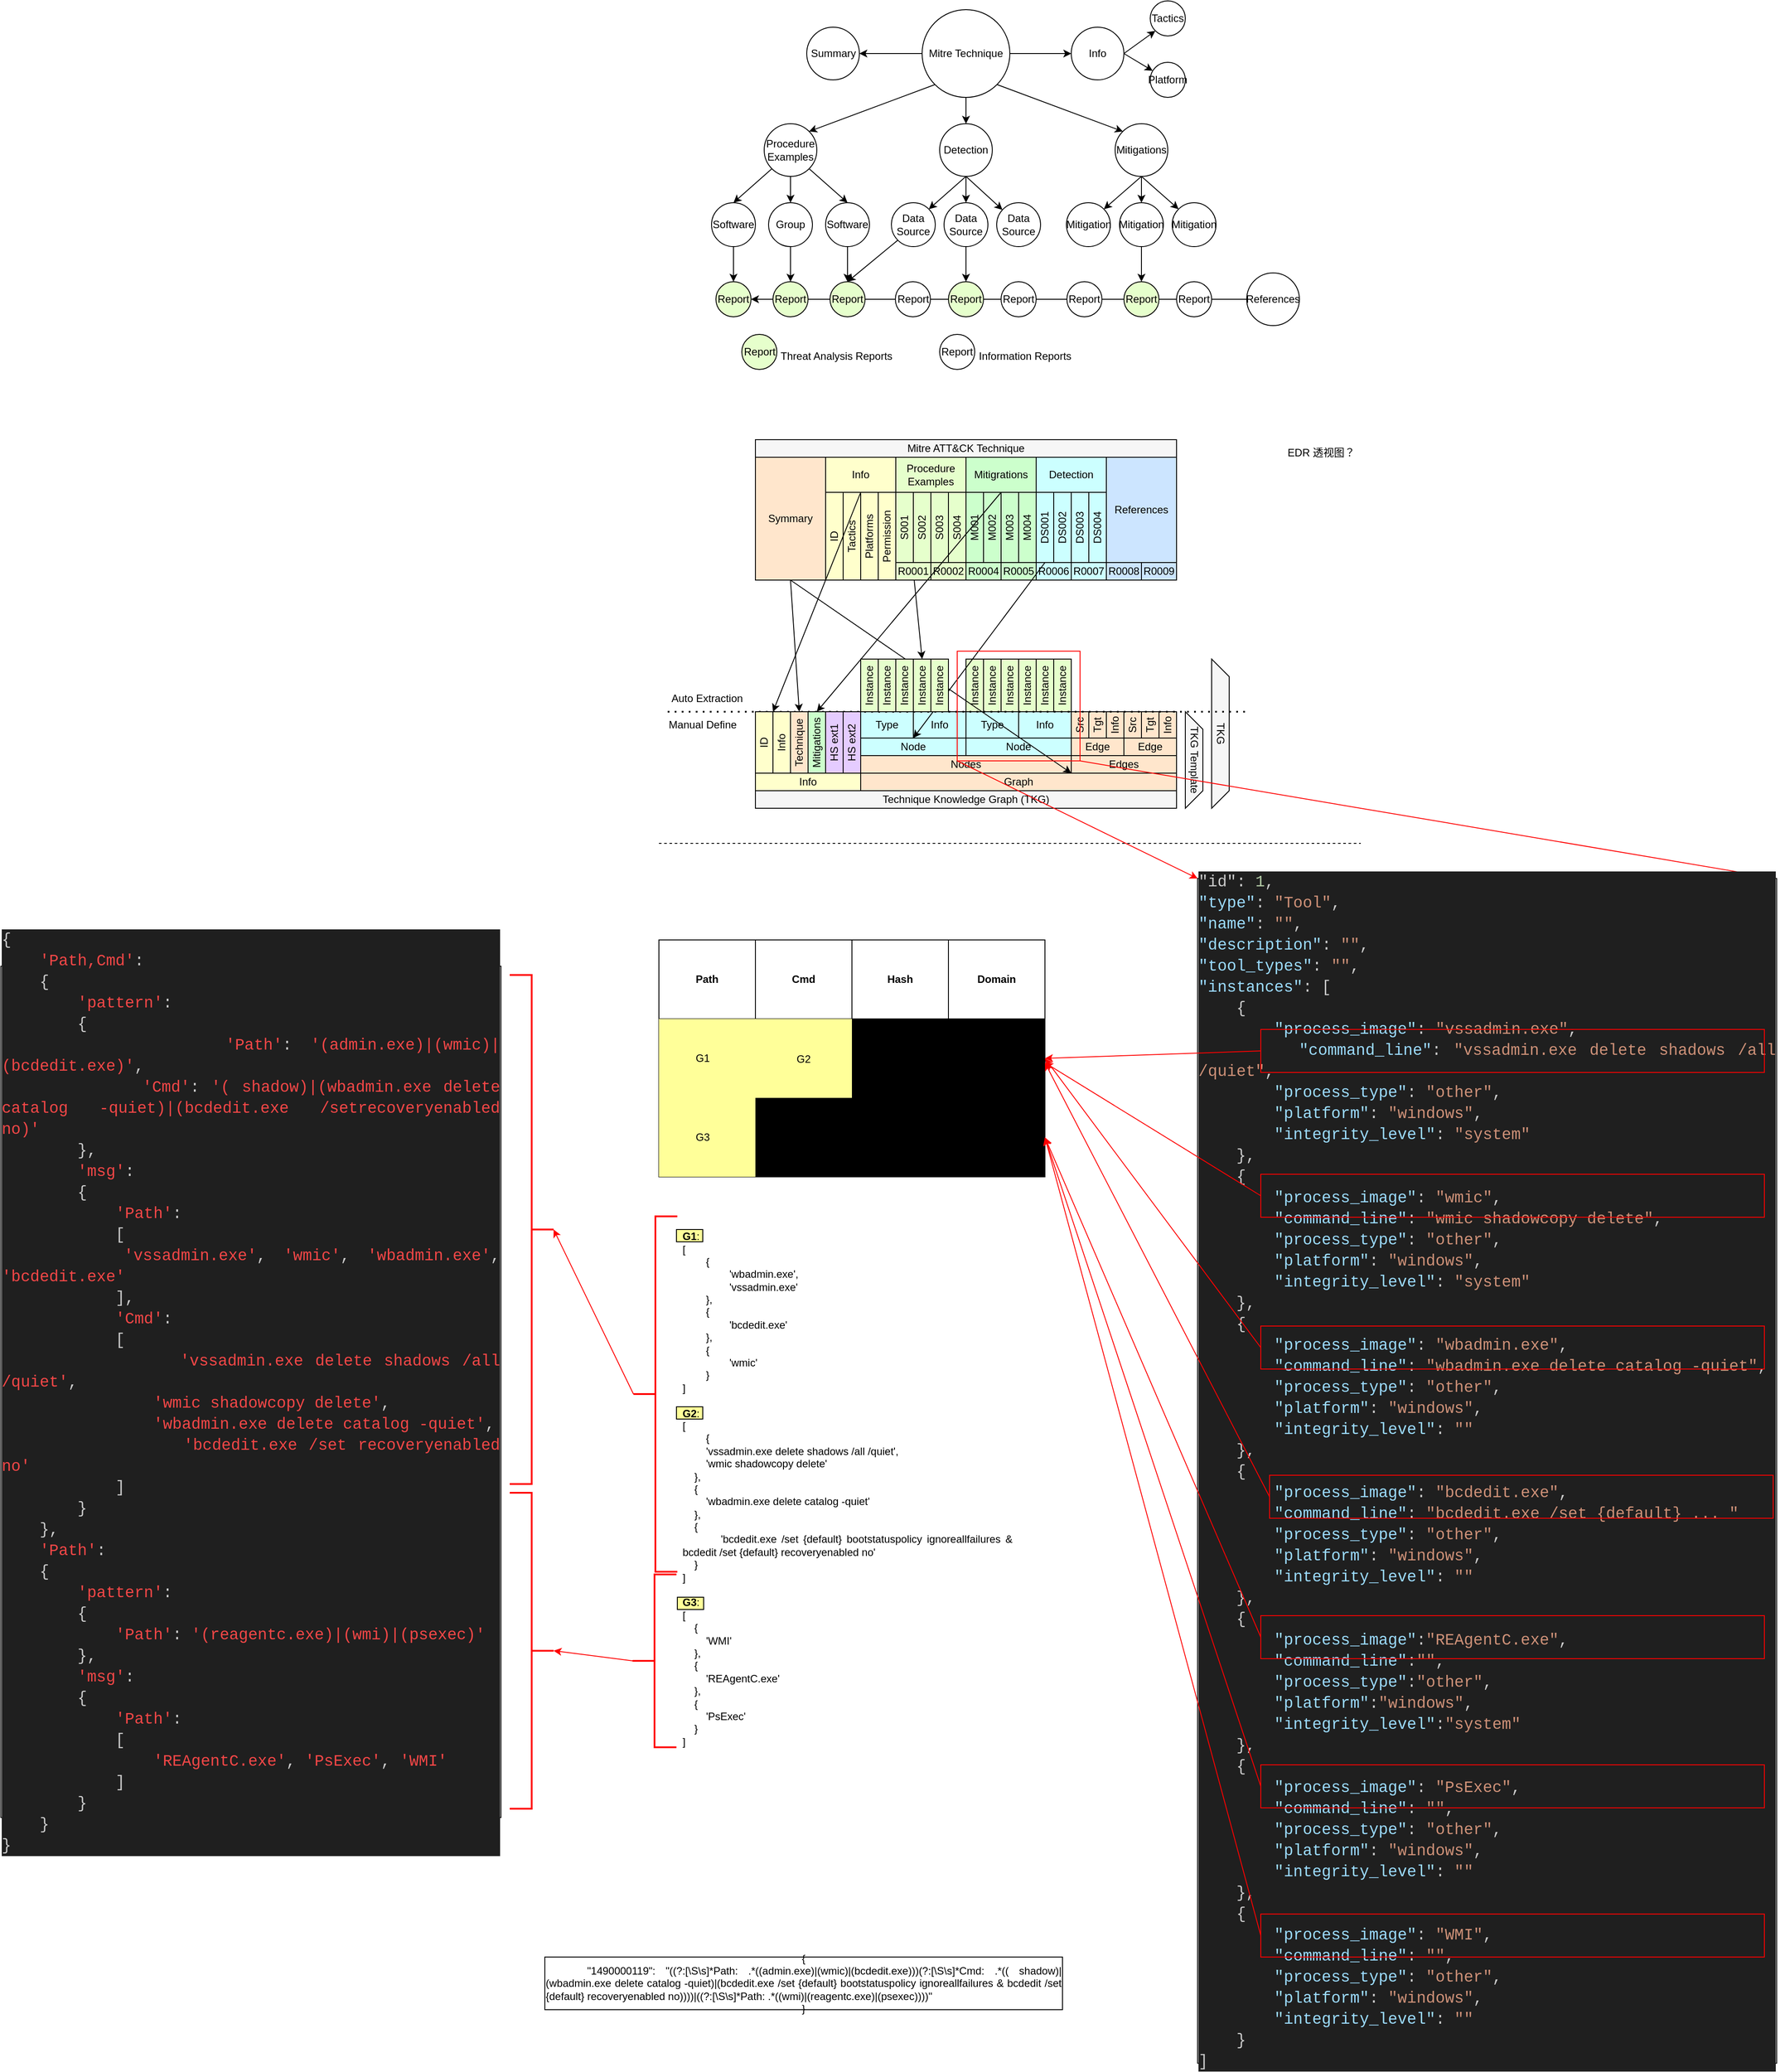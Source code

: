 <mxfile version="21.6.3" type="github">
  <diagram name="第 1 页" id="nwnW5eL0SsdfpGa8sib5">
    <mxGraphModel dx="2796" dy="878" grid="1" gridSize="10" guides="1" tooltips="1" connect="1" arrows="1" fold="1" page="1" pageScale="1" pageWidth="827" pageHeight="1169" math="0" shadow="0">
      <root>
        <mxCell id="0" />
        <mxCell id="1" parent="0" />
        <mxCell id="n1T2FooysK7BnJ97oA4Y-1" value="" style="endArrow=none;dashed=1;html=1;rounded=0;" edge="1" parent="1">
          <mxGeometry width="50" height="50" relative="1" as="geometry">
            <mxPoint x="10" y="1100" as="sourcePoint" />
            <mxPoint x="810" y="1100" as="targetPoint" />
          </mxGeometry>
        </mxCell>
        <mxCell id="n1T2FooysK7BnJ97oA4Y-2" value="" style="endArrow=classic;html=1;rounded=0;exitX=0;exitY=0.5;exitDx=0;exitDy=0;entryX=1;entryY=0.5;entryDx=0;entryDy=0;" edge="1" parent="1" source="n1T2FooysK7BnJ97oA4Y-9" target="n1T2FooysK7BnJ97oA4Y-10">
          <mxGeometry width="50" height="50" relative="1" as="geometry">
            <mxPoint x="235" y="410" as="sourcePoint" />
            <mxPoint x="235" y="470" as="targetPoint" />
          </mxGeometry>
        </mxCell>
        <mxCell id="n1T2FooysK7BnJ97oA4Y-3" value="Mitre Technique" style="ellipse;whiteSpace=wrap;html=1;aspect=fixed;" vertex="1" parent="1">
          <mxGeometry x="310" y="150" width="100" height="100" as="geometry" />
        </mxCell>
        <mxCell id="n1T2FooysK7BnJ97oA4Y-4" value="Summary" style="ellipse;whiteSpace=wrap;html=1;aspect=fixed;fillColor=#FFFFFF;" vertex="1" parent="1">
          <mxGeometry x="178.5" y="170" width="60" height="60" as="geometry" />
        </mxCell>
        <mxCell id="n1T2FooysK7BnJ97oA4Y-5" value="Procedure&lt;br&gt;Examples" style="ellipse;whiteSpace=wrap;html=1;aspect=fixed;" vertex="1" parent="1">
          <mxGeometry x="130" y="280" width="60" height="60" as="geometry" />
        </mxCell>
        <mxCell id="n1T2FooysK7BnJ97oA4Y-6" value="Software" style="ellipse;whiteSpace=wrap;html=1;aspect=fixed;" vertex="1" parent="1">
          <mxGeometry x="70" y="370" width="50" height="50" as="geometry" />
        </mxCell>
        <mxCell id="n1T2FooysK7BnJ97oA4Y-7" value="Mitigations" style="ellipse;whiteSpace=wrap;html=1;aspect=fixed;" vertex="1" parent="1">
          <mxGeometry x="530" y="280" width="60" height="60" as="geometry" />
        </mxCell>
        <mxCell id="n1T2FooysK7BnJ97oA4Y-8" value="Mitigation" style="ellipse;whiteSpace=wrap;html=1;aspect=fixed;" vertex="1" parent="1">
          <mxGeometry x="595" y="370" width="50" height="50" as="geometry" />
        </mxCell>
        <mxCell id="n1T2FooysK7BnJ97oA4Y-9" value="References" style="ellipse;whiteSpace=wrap;html=1;aspect=fixed;" vertex="1" parent="1">
          <mxGeometry x="680" y="450" width="60" height="60" as="geometry" />
        </mxCell>
        <mxCell id="n1T2FooysK7BnJ97oA4Y-10" value="Report" style="ellipse;whiteSpace=wrap;html=1;aspect=fixed;fillColor=#E6FFCC;" vertex="1" parent="1">
          <mxGeometry x="75" y="460" width="40" height="40" as="geometry" />
        </mxCell>
        <mxCell id="n1T2FooysK7BnJ97oA4Y-11" value="Group" style="ellipse;whiteSpace=wrap;html=1;aspect=fixed;" vertex="1" parent="1">
          <mxGeometry x="135" y="370" width="50" height="50" as="geometry" />
        </mxCell>
        <mxCell id="n1T2FooysK7BnJ97oA4Y-12" value="Report" style="ellipse;whiteSpace=wrap;html=1;aspect=fixed;fillColor=#E6FFCC;" vertex="1" parent="1">
          <mxGeometry x="140" y="460" width="40" height="40" as="geometry" />
        </mxCell>
        <mxCell id="n1T2FooysK7BnJ97oA4Y-13" value="Report" style="ellipse;whiteSpace=wrap;html=1;aspect=fixed;" vertex="1" parent="1">
          <mxGeometry x="279.5" y="460" width="40" height="40" as="geometry" />
        </mxCell>
        <mxCell id="n1T2FooysK7BnJ97oA4Y-14" value="Mitigation" style="ellipse;whiteSpace=wrap;html=1;aspect=fixed;" vertex="1" parent="1">
          <mxGeometry x="535" y="370" width="50" height="50" as="geometry" />
        </mxCell>
        <mxCell id="n1T2FooysK7BnJ97oA4Y-15" value="" style="endArrow=classic;html=1;rounded=0;entryX=1;entryY=0.5;entryDx=0;entryDy=0;exitX=0;exitY=0.5;exitDx=0;exitDy=0;" edge="1" parent="1" source="n1T2FooysK7BnJ97oA4Y-3" target="n1T2FooysK7BnJ97oA4Y-4">
          <mxGeometry width="50" height="50" relative="1" as="geometry">
            <mxPoint x="460.0" y="50" as="sourcePoint" />
            <mxPoint x="530" y="200" as="targetPoint" />
          </mxGeometry>
        </mxCell>
        <mxCell id="n1T2FooysK7BnJ97oA4Y-16" value="" style="endArrow=classic;html=1;rounded=0;entryX=1;entryY=0;entryDx=0;entryDy=0;exitX=0;exitY=1;exitDx=0;exitDy=0;" edge="1" parent="1" source="n1T2FooysK7BnJ97oA4Y-3" target="n1T2FooysK7BnJ97oA4Y-5">
          <mxGeometry width="50" height="50" relative="1" as="geometry">
            <mxPoint x="320" y="210" as="sourcePoint" />
            <mxPoint x="250" y="210" as="targetPoint" />
          </mxGeometry>
        </mxCell>
        <mxCell id="n1T2FooysK7BnJ97oA4Y-17" value="" style="endArrow=classic;html=1;rounded=0;entryX=0;entryY=0;entryDx=0;entryDy=0;exitX=1;exitY=1;exitDx=0;exitDy=0;" edge="1" parent="1" source="n1T2FooysK7BnJ97oA4Y-3" target="n1T2FooysK7BnJ97oA4Y-7">
          <mxGeometry width="50" height="50" relative="1" as="geometry">
            <mxPoint x="330" y="220" as="sourcePoint" />
            <mxPoint x="260" y="220" as="targetPoint" />
          </mxGeometry>
        </mxCell>
        <mxCell id="n1T2FooysK7BnJ97oA4Y-18" value="" style="endArrow=classic;html=1;rounded=0;entryX=0.5;entryY=0;entryDx=0;entryDy=0;exitX=0;exitY=1;exitDx=0;exitDy=0;" edge="1" parent="1" source="n1T2FooysK7BnJ97oA4Y-5" target="n1T2FooysK7BnJ97oA4Y-6">
          <mxGeometry width="50" height="50" relative="1" as="geometry">
            <mxPoint x="245" y="235" as="sourcePoint" />
            <mxPoint x="191" y="289" as="targetPoint" />
          </mxGeometry>
        </mxCell>
        <mxCell id="n1T2FooysK7BnJ97oA4Y-19" value="" style="endArrow=classic;html=1;rounded=0;exitX=0.5;exitY=1;exitDx=0;exitDy=0;" edge="1" parent="1" source="n1T2FooysK7BnJ97oA4Y-5" target="n1T2FooysK7BnJ97oA4Y-11">
          <mxGeometry width="50" height="50" relative="1" as="geometry">
            <mxPoint x="149" y="331" as="sourcePoint" />
            <mxPoint x="105" y="370" as="targetPoint" />
          </mxGeometry>
        </mxCell>
        <mxCell id="n1T2FooysK7BnJ97oA4Y-20" value="" style="endArrow=classic;html=1;rounded=0;entryX=0.5;entryY=0;entryDx=0;entryDy=0;exitX=1;exitY=1;exitDx=0;exitDy=0;" edge="1" parent="1" source="n1T2FooysK7BnJ97oA4Y-5" target="n1T2FooysK7BnJ97oA4Y-35">
          <mxGeometry width="50" height="50" relative="1" as="geometry">
            <mxPoint x="159" y="341" as="sourcePoint" />
            <mxPoint x="115" y="380" as="targetPoint" />
          </mxGeometry>
        </mxCell>
        <mxCell id="n1T2FooysK7BnJ97oA4Y-21" value="" style="endArrow=classic;html=1;rounded=0;entryX=0.5;entryY=0;entryDx=0;entryDy=0;exitX=0.5;exitY=1;exitDx=0;exitDy=0;" edge="1" parent="1" source="n1T2FooysK7BnJ97oA4Y-6" target="n1T2FooysK7BnJ97oA4Y-10">
          <mxGeometry width="50" height="50" relative="1" as="geometry">
            <mxPoint x="239" y="341" as="sourcePoint" />
            <mxPoint x="195" y="380" as="targetPoint" />
          </mxGeometry>
        </mxCell>
        <mxCell id="n1T2FooysK7BnJ97oA4Y-22" value="" style="endArrow=classic;html=1;rounded=0;entryX=0.5;entryY=0;entryDx=0;entryDy=0;exitX=0.5;exitY=1;exitDx=0;exitDy=0;" edge="1" parent="1" source="n1T2FooysK7BnJ97oA4Y-11" target="n1T2FooysK7BnJ97oA4Y-12">
          <mxGeometry width="50" height="50" relative="1" as="geometry">
            <mxPoint x="213" y="423" as="sourcePoint" />
            <mxPoint x="315" y="490" as="targetPoint" />
          </mxGeometry>
        </mxCell>
        <mxCell id="n1T2FooysK7BnJ97oA4Y-23" value="" style="endArrow=classic;html=1;rounded=0;exitX=0.5;exitY=1;exitDx=0;exitDy=0;" edge="1" parent="1" source="n1T2FooysK7BnJ97oA4Y-35" target="n1T2FooysK7BnJ97oA4Y-36">
          <mxGeometry width="50" height="50" relative="1" as="geometry">
            <mxPoint x="223" y="433" as="sourcePoint" />
            <mxPoint x="256.883" y="486.883" as="targetPoint" />
          </mxGeometry>
        </mxCell>
        <mxCell id="n1T2FooysK7BnJ97oA4Y-24" value="" style="endArrow=classic;html=1;rounded=0;entryX=0;entryY=0;entryDx=0;entryDy=0;exitX=0.5;exitY=1;exitDx=0;exitDy=0;" edge="1" parent="1" source="n1T2FooysK7BnJ97oA4Y-7" target="n1T2FooysK7BnJ97oA4Y-8">
          <mxGeometry width="50" height="50" relative="1" as="geometry">
            <mxPoint x="530" y="240" as="sourcePoint" />
            <mxPoint x="600" y="240" as="targetPoint" />
          </mxGeometry>
        </mxCell>
        <mxCell id="n1T2FooysK7BnJ97oA4Y-25" value="" style="endArrow=classic;html=1;rounded=0;entryX=0.5;entryY=0;entryDx=0;entryDy=0;exitX=0.5;exitY=1;exitDx=0;exitDy=0;" edge="1" parent="1" source="n1T2FooysK7BnJ97oA4Y-7" target="n1T2FooysK7BnJ97oA4Y-14">
          <mxGeometry width="50" height="50" relative="1" as="geometry">
            <mxPoint x="540" y="250" as="sourcePoint" />
            <mxPoint x="610" y="250" as="targetPoint" />
          </mxGeometry>
        </mxCell>
        <mxCell id="n1T2FooysK7BnJ97oA4Y-26" value="" style="endArrow=classic;html=1;rounded=0;entryX=1;entryY=0;entryDx=0;entryDy=0;exitX=0.5;exitY=1;exitDx=0;exitDy=0;" edge="1" parent="1" source="n1T2FooysK7BnJ97oA4Y-7" target="n1T2FooysK7BnJ97oA4Y-42">
          <mxGeometry width="50" height="50" relative="1" as="geometry">
            <mxPoint x="550" y="260" as="sourcePoint" />
            <mxPoint x="620" y="260" as="targetPoint" />
          </mxGeometry>
        </mxCell>
        <mxCell id="n1T2FooysK7BnJ97oA4Y-27" value="Threat Analysis Reports" style="text;html=1;strokeColor=none;fillColor=none;align=center;verticalAlign=middle;whiteSpace=wrap;rounded=0;" vertex="1" parent="1">
          <mxGeometry x="145" y="530" width="135" height="30" as="geometry" />
        </mxCell>
        <mxCell id="n1T2FooysK7BnJ97oA4Y-28" value="Information Reports" style="text;html=1;strokeColor=none;fillColor=none;align=center;verticalAlign=middle;whiteSpace=wrap;rounded=0;" vertex="1" parent="1">
          <mxGeometry x="360" y="530" width="135" height="30" as="geometry" />
        </mxCell>
        <mxCell id="n1T2FooysK7BnJ97oA4Y-29" value="Info" style="ellipse;whiteSpace=wrap;html=1;aspect=fixed;" vertex="1" parent="1">
          <mxGeometry x="480" y="170" width="60" height="60" as="geometry" />
        </mxCell>
        <mxCell id="n1T2FooysK7BnJ97oA4Y-30" value="Tactics" style="ellipse;whiteSpace=wrap;html=1;aspect=fixed;" vertex="1" parent="1">
          <mxGeometry x="570" y="140" width="40" height="40" as="geometry" />
        </mxCell>
        <mxCell id="n1T2FooysK7BnJ97oA4Y-31" value="Platform" style="ellipse;whiteSpace=wrap;html=1;aspect=fixed;" vertex="1" parent="1">
          <mxGeometry x="570" y="210" width="40" height="40" as="geometry" />
        </mxCell>
        <mxCell id="n1T2FooysK7BnJ97oA4Y-32" value="" style="endArrow=classic;html=1;rounded=0;entryX=0;entryY=1;entryDx=0;entryDy=0;exitX=1;exitY=0.5;exitDx=0;exitDy=0;" edge="1" parent="1" source="n1T2FooysK7BnJ97oA4Y-29" target="n1T2FooysK7BnJ97oA4Y-30">
          <mxGeometry width="50" height="50" relative="1" as="geometry">
            <mxPoint x="524.5" y="185" as="sourcePoint" />
            <mxPoint x="584.5" y="120" as="targetPoint" />
          </mxGeometry>
        </mxCell>
        <mxCell id="n1T2FooysK7BnJ97oA4Y-33" value="" style="endArrow=classic;html=1;rounded=0;exitX=1;exitY=0.5;exitDx=0;exitDy=0;" edge="1" parent="1" source="n1T2FooysK7BnJ97oA4Y-29" target="n1T2FooysK7BnJ97oA4Y-31">
          <mxGeometry width="50" height="50" relative="1" as="geometry">
            <mxPoint x="535.5" y="189" as="sourcePoint" />
            <mxPoint x="604.5" y="200" as="targetPoint" />
          </mxGeometry>
        </mxCell>
        <mxCell id="n1T2FooysK7BnJ97oA4Y-34" value="" style="endArrow=classic;html=1;rounded=0;entryX=0;entryY=0.5;entryDx=0;entryDy=0;exitX=1;exitY=0.5;exitDx=0;exitDy=0;" edge="1" parent="1" source="n1T2FooysK7BnJ97oA4Y-3" target="n1T2FooysK7BnJ97oA4Y-29">
          <mxGeometry width="50" height="50" relative="1" as="geometry">
            <mxPoint x="405" y="245" as="sourcePoint" />
            <mxPoint x="459" y="299" as="targetPoint" />
          </mxGeometry>
        </mxCell>
        <mxCell id="n1T2FooysK7BnJ97oA4Y-35" value="Software" style="ellipse;whiteSpace=wrap;html=1;aspect=fixed;" vertex="1" parent="1">
          <mxGeometry x="200" y="370" width="50" height="50" as="geometry" />
        </mxCell>
        <mxCell id="n1T2FooysK7BnJ97oA4Y-36" value="Report" style="ellipse;whiteSpace=wrap;html=1;aspect=fixed;fillColor=#E6FFCC;" vertex="1" parent="1">
          <mxGeometry x="205" y="460" width="40" height="40" as="geometry" />
        </mxCell>
        <mxCell id="n1T2FooysK7BnJ97oA4Y-37" value="Report" style="ellipse;whiteSpace=wrap;html=1;aspect=fixed;fillColor=#E6FFCC;" vertex="1" parent="1">
          <mxGeometry x="340" y="460" width="40" height="40" as="geometry" />
        </mxCell>
        <mxCell id="n1T2FooysK7BnJ97oA4Y-38" value="Report" style="ellipse;whiteSpace=wrap;html=1;aspect=fixed;fillColor=#E6FFCC;" vertex="1" parent="1">
          <mxGeometry x="540" y="460" width="40" height="40" as="geometry" />
        </mxCell>
        <mxCell id="n1T2FooysK7BnJ97oA4Y-39" value="Report" style="ellipse;whiteSpace=wrap;html=1;aspect=fixed;fillColor=#FFFFFF;" vertex="1" parent="1">
          <mxGeometry x="600" y="460" width="40" height="40" as="geometry" />
        </mxCell>
        <mxCell id="n1T2FooysK7BnJ97oA4Y-40" value="" style="endArrow=classic;html=1;rounded=0;exitX=0.5;exitY=1;exitDx=0;exitDy=0;" edge="1" parent="1" source="n1T2FooysK7BnJ97oA4Y-14" target="n1T2FooysK7BnJ97oA4Y-38">
          <mxGeometry width="50" height="50" relative="1" as="geometry">
            <mxPoint x="430" y="370" as="sourcePoint" />
            <mxPoint x="413" y="500" as="targetPoint" />
          </mxGeometry>
        </mxCell>
        <mxCell id="n1T2FooysK7BnJ97oA4Y-41" value="Report" style="ellipse;whiteSpace=wrap;html=1;aspect=fixed;" vertex="1" parent="1">
          <mxGeometry x="475" y="460" width="40" height="40" as="geometry" />
        </mxCell>
        <mxCell id="n1T2FooysK7BnJ97oA4Y-42" value="Mitigation" style="ellipse;whiteSpace=wrap;html=1;aspect=fixed;" vertex="1" parent="1">
          <mxGeometry x="474.5" y="370" width="50" height="50" as="geometry" />
        </mxCell>
        <mxCell id="n1T2FooysK7BnJ97oA4Y-43" value="Mitre ATT&amp;amp;CK Technique" style="rounded=0;whiteSpace=wrap;html=1;fillColor=#F6F6F6;" vertex="1" parent="1">
          <mxGeometry x="120" y="640" width="480" height="20" as="geometry" />
        </mxCell>
        <mxCell id="n1T2FooysK7BnJ97oA4Y-44" value="Symmary" style="rounded=0;whiteSpace=wrap;html=1;fillColor=#FFE6CC;" vertex="1" parent="1">
          <mxGeometry x="120" y="660" width="80" height="140" as="geometry" />
        </mxCell>
        <mxCell id="n1T2FooysK7BnJ97oA4Y-45" value="Info" style="rounded=0;whiteSpace=wrap;html=1;fillColor=#FFFFCC;" vertex="1" parent="1">
          <mxGeometry x="200" y="660" width="80" height="40" as="geometry" />
        </mxCell>
        <mxCell id="n1T2FooysK7BnJ97oA4Y-46" value="References" style="rounded=0;whiteSpace=wrap;html=1;fillColor=#CCE5FF;" vertex="1" parent="1">
          <mxGeometry x="520" y="660" width="80" height="120" as="geometry" />
        </mxCell>
        <mxCell id="n1T2FooysK7BnJ97oA4Y-47" value="Detection" style="rounded=0;whiteSpace=wrap;html=1;fillColor=#CCFFFF;" vertex="1" parent="1">
          <mxGeometry x="440" y="660" width="80" height="40" as="geometry" />
        </mxCell>
        <mxCell id="n1T2FooysK7BnJ97oA4Y-48" value="Mitigrations" style="rounded=0;whiteSpace=wrap;html=1;fillColor=#CCFFCC;" vertex="1" parent="1">
          <mxGeometry x="360" y="660" width="80" height="40" as="geometry" />
        </mxCell>
        <mxCell id="n1T2FooysK7BnJ97oA4Y-49" value="Procedure&lt;br&gt;Examples" style="rounded=0;whiteSpace=wrap;html=1;fillColor=#E6FFCC;" vertex="1" parent="1">
          <mxGeometry x="280" y="660" width="80" height="40" as="geometry" />
        </mxCell>
        <mxCell id="n1T2FooysK7BnJ97oA4Y-50" value="" style="group;rotation=-90;fillColor=#CCFFFF;" vertex="1" connectable="0" parent="1">
          <mxGeometry x="440" y="700" width="80" height="80" as="geometry" />
        </mxCell>
        <mxCell id="n1T2FooysK7BnJ97oA4Y-51" value="DS004" style="rounded=0;whiteSpace=wrap;html=1;rotation=-90;fillColor=#CCFFFF;" vertex="1" parent="n1T2FooysK7BnJ97oA4Y-50">
          <mxGeometry x="30" y="30" width="80" height="20" as="geometry" />
        </mxCell>
        <mxCell id="n1T2FooysK7BnJ97oA4Y-52" value="DS003" style="rounded=0;whiteSpace=wrap;html=1;rotation=-90;fillColor=#CCFFFF;" vertex="1" parent="n1T2FooysK7BnJ97oA4Y-50">
          <mxGeometry x="10" y="30" width="80" height="20" as="geometry" />
        </mxCell>
        <mxCell id="n1T2FooysK7BnJ97oA4Y-53" value="DS002" style="rounded=0;whiteSpace=wrap;html=1;rotation=-90;fillColor=#CCFFFF;" vertex="1" parent="n1T2FooysK7BnJ97oA4Y-50">
          <mxGeometry x="-10" y="30" width="80" height="20" as="geometry" />
        </mxCell>
        <mxCell id="n1T2FooysK7BnJ97oA4Y-54" value="DS001" style="rounded=0;whiteSpace=wrap;html=1;rotation=-90;fillColor=#CCFFFF;" vertex="1" parent="n1T2FooysK7BnJ97oA4Y-50">
          <mxGeometry x="-30" y="30" width="80" height="20" as="geometry" />
        </mxCell>
        <mxCell id="n1T2FooysK7BnJ97oA4Y-55" value="" style="group;rotation=-90;fillColor=#CCFFCC;" vertex="1" connectable="0" parent="1">
          <mxGeometry x="360" y="700" width="80" height="80" as="geometry" />
        </mxCell>
        <mxCell id="n1T2FooysK7BnJ97oA4Y-56" value="M004" style="rounded=0;whiteSpace=wrap;html=1;rotation=-90;fillColor=#CCFFCC;" vertex="1" parent="n1T2FooysK7BnJ97oA4Y-55">
          <mxGeometry x="30" y="30" width="80" height="20" as="geometry" />
        </mxCell>
        <mxCell id="n1T2FooysK7BnJ97oA4Y-57" value="M003" style="rounded=0;whiteSpace=wrap;html=1;rotation=-90;fillColor=#CCFFCC;" vertex="1" parent="n1T2FooysK7BnJ97oA4Y-55">
          <mxGeometry x="10" y="30" width="80" height="20" as="geometry" />
        </mxCell>
        <mxCell id="n1T2FooysK7BnJ97oA4Y-58" value="M002" style="rounded=0;whiteSpace=wrap;html=1;rotation=-90;fillColor=#CCFFCC;" vertex="1" parent="n1T2FooysK7BnJ97oA4Y-55">
          <mxGeometry x="-10" y="30" width="80" height="20" as="geometry" />
        </mxCell>
        <mxCell id="n1T2FooysK7BnJ97oA4Y-59" value="M001" style="rounded=0;whiteSpace=wrap;html=1;rotation=-90;fillColor=#CCFFCC;" vertex="1" parent="n1T2FooysK7BnJ97oA4Y-55">
          <mxGeometry x="-30" y="30" width="80" height="20" as="geometry" />
        </mxCell>
        <mxCell id="n1T2FooysK7BnJ97oA4Y-60" value="" style="group;rotation=-90;fillColor=#E6FFCC;" vertex="1" connectable="0" parent="1">
          <mxGeometry x="280" y="700" width="80" height="80" as="geometry" />
        </mxCell>
        <mxCell id="n1T2FooysK7BnJ97oA4Y-61" value="S004" style="rounded=0;whiteSpace=wrap;html=1;rotation=-90;fillColor=#E6FFCC;" vertex="1" parent="n1T2FooysK7BnJ97oA4Y-60">
          <mxGeometry x="30" y="30" width="80" height="20" as="geometry" />
        </mxCell>
        <mxCell id="n1T2FooysK7BnJ97oA4Y-62" value="S003" style="rounded=0;whiteSpace=wrap;html=1;rotation=-90;fillColor=#E6FFCC;" vertex="1" parent="n1T2FooysK7BnJ97oA4Y-60">
          <mxGeometry x="10" y="30" width="80" height="20" as="geometry" />
        </mxCell>
        <mxCell id="n1T2FooysK7BnJ97oA4Y-63" value="S002" style="rounded=0;whiteSpace=wrap;html=1;rotation=-90;fillColor=#E6FFCC;" vertex="1" parent="n1T2FooysK7BnJ97oA4Y-60">
          <mxGeometry x="-10" y="30" width="80" height="20" as="geometry" />
        </mxCell>
        <mxCell id="n1T2FooysK7BnJ97oA4Y-64" value="S001" style="rounded=0;whiteSpace=wrap;html=1;rotation=-90;fillColor=#E6FFCC;" vertex="1" parent="n1T2FooysK7BnJ97oA4Y-60">
          <mxGeometry x="-30" y="30" width="80" height="20" as="geometry" />
        </mxCell>
        <mxCell id="n1T2FooysK7BnJ97oA4Y-65" value="R0008" style="rounded=0;whiteSpace=wrap;html=1;fillColor=#CCE5FF;" vertex="1" parent="1">
          <mxGeometry x="520" y="780" width="40" height="20" as="geometry" />
        </mxCell>
        <mxCell id="n1T2FooysK7BnJ97oA4Y-66" value="R0009" style="rounded=0;whiteSpace=wrap;html=1;fillColor=#CCE5FF;" vertex="1" parent="1">
          <mxGeometry x="560" y="780" width="40" height="20" as="geometry" />
        </mxCell>
        <mxCell id="n1T2FooysK7BnJ97oA4Y-67" value="R0005" style="rounded=0;whiteSpace=wrap;html=1;fillColor=#CCFFCC;" vertex="1" parent="1">
          <mxGeometry x="400" y="780" width="40" height="20" as="geometry" />
        </mxCell>
        <mxCell id="n1T2FooysK7BnJ97oA4Y-68" value="R0006" style="rounded=0;whiteSpace=wrap;html=1;fillColor=#CCFFFF;" vertex="1" parent="1">
          <mxGeometry x="440" y="780" width="40" height="20" as="geometry" />
        </mxCell>
        <mxCell id="n1T2FooysK7BnJ97oA4Y-69" value="R0007" style="rounded=0;whiteSpace=wrap;html=1;fillColor=#CCFFFF;" vertex="1" parent="1">
          <mxGeometry x="480" y="780" width="40" height="20" as="geometry" />
        </mxCell>
        <mxCell id="n1T2FooysK7BnJ97oA4Y-70" value="R0001" style="rounded=0;whiteSpace=wrap;html=1;fillColor=#E6FFCC;" vertex="1" parent="1">
          <mxGeometry x="280" y="780" width="40" height="20" as="geometry" />
        </mxCell>
        <mxCell id="n1T2FooysK7BnJ97oA4Y-71" value="R0002" style="rounded=0;whiteSpace=wrap;html=1;fillColor=#E6FFCC;" vertex="1" parent="1">
          <mxGeometry x="320" y="780" width="40" height="20" as="geometry" />
        </mxCell>
        <mxCell id="n1T2FooysK7BnJ97oA4Y-72" value="R0004" style="rounded=0;whiteSpace=wrap;html=1;fillColor=#CCFFCC;" vertex="1" parent="1">
          <mxGeometry x="360" y="780" width="40" height="20" as="geometry" />
        </mxCell>
        <mxCell id="n1T2FooysK7BnJ97oA4Y-73" value="Permission" style="rounded=0;whiteSpace=wrap;html=1;rotation=-90;container=0;fillColor=#FFFFCC;" vertex="1" parent="1">
          <mxGeometry x="220" y="740" width="100" height="20" as="geometry" />
        </mxCell>
        <mxCell id="n1T2FooysK7BnJ97oA4Y-74" value="Platforms" style="rounded=0;whiteSpace=wrap;html=1;rotation=-90;container=0;fillColor=#FFFFCC;" vertex="1" parent="1">
          <mxGeometry x="200" y="740" width="100" height="20" as="geometry" />
        </mxCell>
        <mxCell id="n1T2FooysK7BnJ97oA4Y-75" value="Tactics" style="rounded=0;whiteSpace=wrap;html=1;rotation=-90;container=0;fillColor=#FFFFCC;" vertex="1" parent="1">
          <mxGeometry x="180" y="740" width="100" height="20" as="geometry" />
        </mxCell>
        <mxCell id="n1T2FooysK7BnJ97oA4Y-76" value="ID" style="rounded=0;whiteSpace=wrap;html=1;rotation=-90;container=0;fillColor=#FFFFCC;" vertex="1" parent="1">
          <mxGeometry x="160" y="740" width="100" height="20" as="geometry" />
        </mxCell>
        <mxCell id="n1T2FooysK7BnJ97oA4Y-77" value="Detection" style="ellipse;whiteSpace=wrap;html=1;aspect=fixed;" vertex="1" parent="1">
          <mxGeometry x="330" y="280" width="60" height="60" as="geometry" />
        </mxCell>
        <mxCell id="n1T2FooysK7BnJ97oA4Y-78" value="Report" style="ellipse;whiteSpace=wrap;html=1;aspect=fixed;" vertex="1" parent="1">
          <mxGeometry x="400" y="460" width="40" height="40" as="geometry" />
        </mxCell>
        <mxCell id="n1T2FooysK7BnJ97oA4Y-79" value="Data&lt;br&gt;Source" style="ellipse;whiteSpace=wrap;html=1;aspect=fixed;" vertex="1" parent="1">
          <mxGeometry x="335" y="370" width="50" height="50" as="geometry" />
        </mxCell>
        <mxCell id="n1T2FooysK7BnJ97oA4Y-80" value="Data&lt;br&gt;Source" style="ellipse;whiteSpace=wrap;html=1;aspect=fixed;" vertex="1" parent="1">
          <mxGeometry x="275" y="370" width="50" height="50" as="geometry" />
        </mxCell>
        <mxCell id="n1T2FooysK7BnJ97oA4Y-81" value="Data&lt;br&gt;Source" style="ellipse;whiteSpace=wrap;html=1;aspect=fixed;" vertex="1" parent="1">
          <mxGeometry x="395" y="370" width="50" height="50" as="geometry" />
        </mxCell>
        <mxCell id="n1T2FooysK7BnJ97oA4Y-82" value="" style="endArrow=classic;html=1;rounded=0;exitX=0.5;exitY=1;exitDx=0;exitDy=0;entryX=1;entryY=0;entryDx=0;entryDy=0;" edge="1" parent="1" source="n1T2FooysK7BnJ97oA4Y-77" target="n1T2FooysK7BnJ97oA4Y-80">
          <mxGeometry width="50" height="50" relative="1" as="geometry">
            <mxPoint x="235" y="430" as="sourcePoint" />
            <mxPoint x="235" y="490" as="targetPoint" />
          </mxGeometry>
        </mxCell>
        <mxCell id="n1T2FooysK7BnJ97oA4Y-83" value="" style="endArrow=classic;html=1;rounded=0;" edge="1" parent="1" target="n1T2FooysK7BnJ97oA4Y-79">
          <mxGeometry width="50" height="50" relative="1" as="geometry">
            <mxPoint x="360" y="340" as="sourcePoint" />
            <mxPoint x="310" y="380" as="targetPoint" />
          </mxGeometry>
        </mxCell>
        <mxCell id="n1T2FooysK7BnJ97oA4Y-84" value="" style="endArrow=classic;html=1;rounded=0;exitX=0.5;exitY=1;exitDx=0;exitDy=0;" edge="1" parent="1" source="n1T2FooysK7BnJ97oA4Y-77" target="n1T2FooysK7BnJ97oA4Y-81">
          <mxGeometry width="50" height="50" relative="1" as="geometry">
            <mxPoint x="380" y="360" as="sourcePoint" />
            <mxPoint x="320" y="390" as="targetPoint" />
          </mxGeometry>
        </mxCell>
        <mxCell id="n1T2FooysK7BnJ97oA4Y-85" value="" style="endArrow=classic;html=1;rounded=0;exitX=0.5;exitY=1;exitDx=0;exitDy=0;" edge="1" parent="1" source="n1T2FooysK7BnJ97oA4Y-79" target="n1T2FooysK7BnJ97oA4Y-37">
          <mxGeometry width="50" height="50" relative="1" as="geometry">
            <mxPoint x="235" y="430" as="sourcePoint" />
            <mxPoint x="235" y="490" as="targetPoint" />
          </mxGeometry>
        </mxCell>
        <mxCell id="n1T2FooysK7BnJ97oA4Y-86" value="" style="endArrow=classic;html=1;rounded=0;exitX=0.5;exitY=1;exitDx=0;exitDy=0;" edge="1" parent="1" source="n1T2FooysK7BnJ97oA4Y-3" target="n1T2FooysK7BnJ97oA4Y-77">
          <mxGeometry width="50" height="50" relative="1" as="geometry">
            <mxPoint x="245" y="440" as="sourcePoint" />
            <mxPoint x="245" y="500" as="targetPoint" />
          </mxGeometry>
        </mxCell>
        <mxCell id="n1T2FooysK7BnJ97oA4Y-87" value="Technique Knowledge Graph (TKG)" style="rounded=0;whiteSpace=wrap;html=1;fillColor=#F6F6F6;" vertex="1" parent="1">
          <mxGeometry x="120" y="1040" width="480" height="20" as="geometry" />
        </mxCell>
        <mxCell id="n1T2FooysK7BnJ97oA4Y-88" value="Info" style="rounded=0;whiteSpace=wrap;html=1;fillColor=#FFFFCC;" vertex="1" parent="1">
          <mxGeometry x="120" y="1020" width="120" height="20" as="geometry" />
        </mxCell>
        <mxCell id="n1T2FooysK7BnJ97oA4Y-89" value="Graph" style="rounded=0;whiteSpace=wrap;html=1;fillColor=#FFE6CC;" vertex="1" parent="1">
          <mxGeometry x="240" y="1020" width="360" height="20" as="geometry" />
        </mxCell>
        <mxCell id="n1T2FooysK7BnJ97oA4Y-90" value="Nodes" style="rounded=0;whiteSpace=wrap;html=1;fillColor=#FFE6CC;" vertex="1" parent="1">
          <mxGeometry x="240" y="1000" width="240" height="20" as="geometry" />
        </mxCell>
        <mxCell id="n1T2FooysK7BnJ97oA4Y-91" value="Edges" style="rounded=0;whiteSpace=wrap;html=1;fillColor=#FFE6CC;" vertex="1" parent="1">
          <mxGeometry x="480" y="1000" width="120" height="20" as="geometry" />
        </mxCell>
        <mxCell id="n1T2FooysK7BnJ97oA4Y-92" value="Node" style="rounded=0;whiteSpace=wrap;html=1;fillColor=#CCFFFF;" vertex="1" parent="1">
          <mxGeometry x="240" y="980" width="120" height="20" as="geometry" />
        </mxCell>
        <mxCell id="n1T2FooysK7BnJ97oA4Y-93" value="Node" style="rounded=0;whiteSpace=wrap;html=1;fillColor=#CCFFFF;" vertex="1" parent="1">
          <mxGeometry x="360" y="980" width="120" height="20" as="geometry" />
        </mxCell>
        <mxCell id="n1T2FooysK7BnJ97oA4Y-94" value="Edge" style="rounded=0;whiteSpace=wrap;html=1;fillColor=#FFE6CC;" vertex="1" parent="1">
          <mxGeometry x="480" y="980" width="60" height="20" as="geometry" />
        </mxCell>
        <mxCell id="n1T2FooysK7BnJ97oA4Y-95" value="Edge" style="rounded=0;whiteSpace=wrap;html=1;fillColor=#FFE6CC;" vertex="1" parent="1">
          <mxGeometry x="540" y="980" width="60" height="20" as="geometry" />
        </mxCell>
        <mxCell id="n1T2FooysK7BnJ97oA4Y-96" value="TKG Template" style="shape=trapezoid;perimeter=trapezoidPerimeter;whiteSpace=wrap;html=1;fixedSize=1;rotation=90;fillColor=#F6F6F6;" vertex="1" parent="1">
          <mxGeometry x="565" y="995" width="110" height="20" as="geometry" />
        </mxCell>
        <mxCell id="n1T2FooysK7BnJ97oA4Y-97" value="TKG" style="shape=trapezoid;perimeter=trapezoidPerimeter;whiteSpace=wrap;html=1;fixedSize=1;rotation=90;fillColor=#F6F6F6;" vertex="1" parent="1">
          <mxGeometry x="565" y="965" width="170" height="20" as="geometry" />
        </mxCell>
        <mxCell id="n1T2FooysK7BnJ97oA4Y-98" value="Type" style="rounded=0;whiteSpace=wrap;html=1;fillColor=#CCFFFF;" vertex="1" parent="1">
          <mxGeometry x="240" y="950" width="60" height="30" as="geometry" />
        </mxCell>
        <mxCell id="n1T2FooysK7BnJ97oA4Y-99" value="Info" style="rounded=0;whiteSpace=wrap;html=1;fillColor=#CCFFFF;" vertex="1" parent="1">
          <mxGeometry x="300" y="950" width="60" height="30" as="geometry" />
        </mxCell>
        <mxCell id="n1T2FooysK7BnJ97oA4Y-100" value="Type" style="rounded=0;whiteSpace=wrap;html=1;fillColor=#CCFFFF;" vertex="1" parent="1">
          <mxGeometry x="360" y="950" width="60" height="30" as="geometry" />
        </mxCell>
        <mxCell id="n1T2FooysK7BnJ97oA4Y-101" value="Info" style="rounded=0;whiteSpace=wrap;html=1;fillColor=#CCFFFF;" vertex="1" parent="1">
          <mxGeometry x="420" y="950" width="60" height="30" as="geometry" />
        </mxCell>
        <mxCell id="n1T2FooysK7BnJ97oA4Y-102" value="" style="group;fillColor=#FFE6CC;" vertex="1" connectable="0" parent="1">
          <mxGeometry x="540" y="950" width="60" height="30" as="geometry" />
        </mxCell>
        <mxCell id="n1T2FooysK7BnJ97oA4Y-103" value="Src" style="rounded=0;whiteSpace=wrap;html=1;rotation=-90;fillColor=#FFE6CC;" vertex="1" parent="n1T2FooysK7BnJ97oA4Y-102">
          <mxGeometry x="-5" y="5" width="30" height="20" as="geometry" />
        </mxCell>
        <mxCell id="n1T2FooysK7BnJ97oA4Y-104" value="Tgt" style="rounded=0;whiteSpace=wrap;html=1;rotation=-90;fillColor=#FFE6CC;" vertex="1" parent="n1T2FooysK7BnJ97oA4Y-102">
          <mxGeometry x="15" y="5" width="30" height="20" as="geometry" />
        </mxCell>
        <mxCell id="n1T2FooysK7BnJ97oA4Y-105" value="Info" style="rounded=0;whiteSpace=wrap;html=1;rotation=-90;fillColor=#FFE6CC;" vertex="1" parent="n1T2FooysK7BnJ97oA4Y-102">
          <mxGeometry x="35" y="5" width="30" height="20" as="geometry" />
        </mxCell>
        <mxCell id="n1T2FooysK7BnJ97oA4Y-106" value="" style="group;fillColor=#FFE6CC;" vertex="1" connectable="0" parent="1">
          <mxGeometry x="480" y="950" width="60" height="30" as="geometry" />
        </mxCell>
        <mxCell id="n1T2FooysK7BnJ97oA4Y-107" value="Src" style="rounded=0;whiteSpace=wrap;html=1;rotation=-90;fillColor=#FFE6CC;" vertex="1" parent="n1T2FooysK7BnJ97oA4Y-106">
          <mxGeometry x="-5" y="5" width="30" height="20" as="geometry" />
        </mxCell>
        <mxCell id="n1T2FooysK7BnJ97oA4Y-108" value="Tgt" style="rounded=0;whiteSpace=wrap;html=1;rotation=-90;fillColor=#FFE6CC;" vertex="1" parent="n1T2FooysK7BnJ97oA4Y-106">
          <mxGeometry x="15" y="5" width="30" height="20" as="geometry" />
        </mxCell>
        <mxCell id="n1T2FooysK7BnJ97oA4Y-109" value="Info" style="rounded=0;whiteSpace=wrap;html=1;rotation=-90;fillColor=#FFE6CC;" vertex="1" parent="n1T2FooysK7BnJ97oA4Y-106">
          <mxGeometry x="35" y="5" width="30" height="20" as="geometry" />
        </mxCell>
        <mxCell id="n1T2FooysK7BnJ97oA4Y-110" value="" style="group;rotation=-90;fillColor=#E6FFCC;" vertex="1" connectable="0" parent="1">
          <mxGeometry x="380" y="870" width="60" height="100" as="geometry" />
        </mxCell>
        <mxCell id="n1T2FooysK7BnJ97oA4Y-111" value="Instance" style="rounded=0;whiteSpace=wrap;html=1;rotation=-90;fillColor=#E6FFCC;" vertex="1" parent="n1T2FooysK7BnJ97oA4Y-110">
          <mxGeometry x="-40" y="40" width="60" height="20" as="geometry" />
        </mxCell>
        <mxCell id="n1T2FooysK7BnJ97oA4Y-112" value="Instance" style="rounded=0;whiteSpace=wrap;html=1;rotation=-90;fillColor=#E6FFCC;" vertex="1" parent="n1T2FooysK7BnJ97oA4Y-110">
          <mxGeometry x="-20" y="40" width="60" height="20" as="geometry" />
        </mxCell>
        <mxCell id="n1T2FooysK7BnJ97oA4Y-113" value="Instance" style="rounded=0;whiteSpace=wrap;html=1;rotation=-90;fillColor=#E6FFCC;" vertex="1" parent="n1T2FooysK7BnJ97oA4Y-110">
          <mxGeometry y="40" width="60" height="20" as="geometry" />
        </mxCell>
        <mxCell id="n1T2FooysK7BnJ97oA4Y-114" value="Instance" style="rounded=0;whiteSpace=wrap;html=1;rotation=-90;fillColor=#E6FFCC;" vertex="1" parent="n1T2FooysK7BnJ97oA4Y-110">
          <mxGeometry x="20" y="40" width="60" height="20" as="geometry" />
        </mxCell>
        <mxCell id="n1T2FooysK7BnJ97oA4Y-115" value="Instance" style="rounded=0;whiteSpace=wrap;html=1;rotation=-90;fillColor=#E6FFCC;" vertex="1" parent="n1T2FooysK7BnJ97oA4Y-110">
          <mxGeometry x="40" y="40" width="60" height="20" as="geometry" />
        </mxCell>
        <mxCell id="n1T2FooysK7BnJ97oA4Y-116" value="Instance" style="rounded=0;whiteSpace=wrap;html=1;rotation=-90;fillColor=#E6FFCC;" vertex="1" parent="1">
          <mxGeometry x="440" y="910" width="60" height="20" as="geometry" />
        </mxCell>
        <mxCell id="n1T2FooysK7BnJ97oA4Y-117" value="" style="endArrow=none;dashed=1;html=1;dashPattern=1 3;strokeWidth=2;rounded=0;exitX=0;exitY=1;exitDx=0;exitDy=0;" edge="1" parent="1" source="n1T2FooysK7BnJ97oA4Y-119">
          <mxGeometry width="50" height="50" relative="1" as="geometry">
            <mxPoint x="40" y="950" as="sourcePoint" />
            <mxPoint x="680" y="950" as="targetPoint" />
          </mxGeometry>
        </mxCell>
        <mxCell id="n1T2FooysK7BnJ97oA4Y-118" value="Manual Define" style="text;html=1;strokeColor=none;fillColor=none;align=center;verticalAlign=middle;whiteSpace=wrap;rounded=0;" vertex="1" parent="1">
          <mxGeometry x="20" y="950" width="80" height="30" as="geometry" />
        </mxCell>
        <mxCell id="n1T2FooysK7BnJ97oA4Y-119" value="Auto Extraction" style="text;html=1;strokeColor=none;fillColor=none;align=center;verticalAlign=middle;whiteSpace=wrap;rounded=0;" vertex="1" parent="1">
          <mxGeometry x="20" y="920" width="90" height="30" as="geometry" />
        </mxCell>
        <mxCell id="n1T2FooysK7BnJ97oA4Y-120" value="" style="group;rotation=-90;fillColor=#FFFFFF;container=0;" vertex="1" connectable="0" parent="1">
          <mxGeometry x="140" y="940" width="60" height="100" as="geometry" />
        </mxCell>
        <mxCell id="n1T2FooysK7BnJ97oA4Y-121" value="ID" style="rounded=0;whiteSpace=wrap;html=1;rotation=-90;fillColor=#FFFFCC;" vertex="1" parent="1">
          <mxGeometry x="95" y="975" width="70" height="20" as="geometry" />
        </mxCell>
        <mxCell id="n1T2FooysK7BnJ97oA4Y-122" value="Info" style="rounded=0;whiteSpace=wrap;html=1;rotation=-90;fillColor=#FFFFCC;" vertex="1" parent="1">
          <mxGeometry x="115" y="975" width="70" height="20" as="geometry" />
        </mxCell>
        <mxCell id="n1T2FooysK7BnJ97oA4Y-123" value="Technique" style="rounded=0;whiteSpace=wrap;html=1;rotation=-90;fillColor=#FFE6CC;" vertex="1" parent="1">
          <mxGeometry x="135" y="975" width="70" height="20" as="geometry" />
        </mxCell>
        <mxCell id="n1T2FooysK7BnJ97oA4Y-124" value="Mitigations" style="rounded=0;whiteSpace=wrap;html=1;rotation=-90;fillColor=#CCFFCC;" vertex="1" parent="1">
          <mxGeometry x="155" y="975" width="70" height="20" as="geometry" />
        </mxCell>
        <mxCell id="n1T2FooysK7BnJ97oA4Y-125" value="HS ext1" style="rounded=0;whiteSpace=wrap;html=1;rotation=-90;fillColor=#E5CCFF;" vertex="1" parent="1">
          <mxGeometry x="175" y="975" width="70" height="20" as="geometry" />
        </mxCell>
        <mxCell id="n1T2FooysK7BnJ97oA4Y-126" value="HS ext2" style="rounded=0;whiteSpace=wrap;html=1;rotation=-90;fillColor=#E5CCFF;" vertex="1" parent="1">
          <mxGeometry x="195" y="975" width="70" height="20" as="geometry" />
        </mxCell>
        <mxCell id="n1T2FooysK7BnJ97oA4Y-127" value="" style="endArrow=classic;html=1;rounded=0;exitX=0;exitY=1;exitDx=0;exitDy=0;entryX=0.5;entryY=0;entryDx=0;entryDy=0;" edge="1" parent="1" source="n1T2FooysK7BnJ97oA4Y-80" target="n1T2FooysK7BnJ97oA4Y-36">
          <mxGeometry width="50" height="50" relative="1" as="geometry">
            <mxPoint x="370" y="430" as="sourcePoint" />
            <mxPoint x="370" y="470" as="targetPoint" />
          </mxGeometry>
        </mxCell>
        <mxCell id="n1T2FooysK7BnJ97oA4Y-128" value="Report" style="ellipse;whiteSpace=wrap;html=1;aspect=fixed;fillColor=#E6FFCC;" vertex="1" parent="1">
          <mxGeometry x="104.5" y="520" width="40" height="40" as="geometry" />
        </mxCell>
        <mxCell id="n1T2FooysK7BnJ97oA4Y-129" value="Report" style="ellipse;whiteSpace=wrap;html=1;aspect=fixed;" vertex="1" parent="1">
          <mxGeometry x="330" y="520" width="40" height="40" as="geometry" />
        </mxCell>
        <mxCell id="n1T2FooysK7BnJ97oA4Y-130" value="" style="endArrow=classic;html=1;rounded=0;exitX=0;exitY=0.5;exitDx=0;exitDy=0;entryX=1;entryY=1;entryDx=0;entryDy=0;" edge="1" parent="1" source="n1T2FooysK7BnJ97oA4Y-54" target="n1T2FooysK7BnJ97oA4Y-98">
          <mxGeometry width="50" height="50" relative="1" as="geometry">
            <mxPoint x="410" y="870" as="sourcePoint" />
            <mxPoint x="460" y="820" as="targetPoint" />
          </mxGeometry>
        </mxCell>
        <mxCell id="n1T2FooysK7BnJ97oA4Y-131" value="" style="endArrow=classic;html=1;rounded=0;entryX=1;entryY=0.5;entryDx=0;entryDy=0;" edge="1" parent="1" source="n1T2FooysK7BnJ97oA4Y-70" target="n1T2FooysK7BnJ97oA4Y-139">
          <mxGeometry width="50" height="50" relative="1" as="geometry">
            <mxPoint x="460" y="770" as="sourcePoint" />
            <mxPoint x="300" y="980" as="targetPoint" />
          </mxGeometry>
        </mxCell>
        <mxCell id="n1T2FooysK7BnJ97oA4Y-132" value="" style="endArrow=classic;html=1;rounded=0;entryX=1;entryY=0.5;entryDx=0;entryDy=0;exitX=0.5;exitY=1;exitDx=0;exitDy=0;" edge="1" parent="1" source="n1T2FooysK7BnJ97oA4Y-48" target="n1T2FooysK7BnJ97oA4Y-124">
          <mxGeometry width="50" height="50" relative="1" as="geometry">
            <mxPoint x="470" y="780" as="sourcePoint" />
            <mxPoint x="310" y="990" as="targetPoint" />
          </mxGeometry>
        </mxCell>
        <mxCell id="n1T2FooysK7BnJ97oA4Y-133" value="EDR 透视图？" style="text;html=1;strokeColor=none;fillColor=none;align=center;verticalAlign=middle;whiteSpace=wrap;rounded=0;" vertex="1" parent="1">
          <mxGeometry x="710" y="640" width="110" height="30" as="geometry" />
        </mxCell>
        <mxCell id="n1T2FooysK7BnJ97oA4Y-134" value="" style="endArrow=classic;html=1;rounded=0;exitX=0.5;exitY=1;exitDx=0;exitDy=0;entryX=0;entryY=1;entryDx=0;entryDy=0;" edge="1" parent="1" source="n1T2FooysK7BnJ97oA4Y-44" target="n1T2FooysK7BnJ97oA4Y-91">
          <mxGeometry width="50" height="50" relative="1" as="geometry">
            <mxPoint x="460" y="770" as="sourcePoint" />
            <mxPoint x="310" y="990" as="targetPoint" />
          </mxGeometry>
        </mxCell>
        <mxCell id="n1T2FooysK7BnJ97oA4Y-135" value="" style="group;rotation=-90;fillColor=#E6FFCC;" vertex="1" connectable="0" parent="1">
          <mxGeometry x="260" y="870" width="60" height="100" as="geometry" />
        </mxCell>
        <mxCell id="n1T2FooysK7BnJ97oA4Y-136" value="Instance" style="rounded=0;whiteSpace=wrap;html=1;rotation=-90;fillColor=#E6FFCC;" vertex="1" parent="n1T2FooysK7BnJ97oA4Y-135">
          <mxGeometry x="-40" y="40" width="60" height="20" as="geometry" />
        </mxCell>
        <mxCell id="n1T2FooysK7BnJ97oA4Y-137" value="Instance" style="rounded=0;whiteSpace=wrap;html=1;rotation=-90;fillColor=#E6FFCC;" vertex="1" parent="n1T2FooysK7BnJ97oA4Y-135">
          <mxGeometry x="-20" y="40" width="60" height="20" as="geometry" />
        </mxCell>
        <mxCell id="n1T2FooysK7BnJ97oA4Y-138" value="Instance" style="rounded=0;whiteSpace=wrap;html=1;rotation=-90;fillColor=#E6FFCC;" vertex="1" parent="n1T2FooysK7BnJ97oA4Y-135">
          <mxGeometry y="40" width="60" height="20" as="geometry" />
        </mxCell>
        <mxCell id="n1T2FooysK7BnJ97oA4Y-139" value="Instance" style="rounded=0;whiteSpace=wrap;html=1;rotation=-90;fillColor=#E6FFCC;" vertex="1" parent="n1T2FooysK7BnJ97oA4Y-135">
          <mxGeometry x="20" y="40" width="60" height="20" as="geometry" />
        </mxCell>
        <mxCell id="n1T2FooysK7BnJ97oA4Y-140" value="Instance" style="rounded=0;whiteSpace=wrap;html=1;rotation=-90;fillColor=#E6FFCC;" vertex="1" parent="n1T2FooysK7BnJ97oA4Y-135">
          <mxGeometry x="40" y="40" width="60" height="20" as="geometry" />
        </mxCell>
        <mxCell id="n1T2FooysK7BnJ97oA4Y-141" value="" style="endArrow=classic;html=1;rounded=0;entryX=1;entryY=0;entryDx=0;entryDy=0;exitX=1;exitY=0;exitDx=0;exitDy=0;" edge="1" parent="1" source="n1T2FooysK7BnJ97oA4Y-74" target="n1T2FooysK7BnJ97oA4Y-122">
          <mxGeometry width="50" height="50" relative="1" as="geometry">
            <mxPoint x="311" y="810" as="sourcePoint" />
            <mxPoint x="320" y="900" as="targetPoint" />
          </mxGeometry>
        </mxCell>
        <mxCell id="n1T2FooysK7BnJ97oA4Y-142" value="" style="endArrow=classic;html=1;rounded=0;entryX=1;entryY=0.5;entryDx=0;entryDy=0;exitX=0.5;exitY=1;exitDx=0;exitDy=0;" edge="1" parent="1" source="n1T2FooysK7BnJ97oA4Y-44" target="n1T2FooysK7BnJ97oA4Y-123">
          <mxGeometry width="50" height="50" relative="1" as="geometry">
            <mxPoint x="311" y="810" as="sourcePoint" />
            <mxPoint x="320" y="900" as="targetPoint" />
          </mxGeometry>
        </mxCell>
        <mxCell id="n1T2FooysK7BnJ97oA4Y-147" style="edgeStyle=none;rounded=0;orthogonalLoop=1;jettySize=auto;html=1;exitX=0;exitY=1;exitDx=0;exitDy=0;entryX=0;entryY=0;entryDx=0;entryDy=0;strokeColor=#FF0000;" edge="1" parent="1" source="n1T2FooysK7BnJ97oA4Y-143" target="n1T2FooysK7BnJ97oA4Y-146">
          <mxGeometry relative="1" as="geometry" />
        </mxCell>
        <mxCell id="n1T2FooysK7BnJ97oA4Y-148" style="edgeStyle=none;rounded=0;orthogonalLoop=1;jettySize=auto;html=1;exitX=1;exitY=1;exitDx=0;exitDy=0;entryX=1;entryY=0;entryDx=0;entryDy=0;strokeColor=#FF0000;" edge="1" parent="1" source="n1T2FooysK7BnJ97oA4Y-143" target="n1T2FooysK7BnJ97oA4Y-146">
          <mxGeometry relative="1" as="geometry" />
        </mxCell>
        <mxCell id="n1T2FooysK7BnJ97oA4Y-143" value="" style="rounded=0;whiteSpace=wrap;html=1;fillColor=none;strokeColor=#FF0000;" vertex="1" parent="1">
          <mxGeometry x="350" y="881" width="140" height="125" as="geometry" />
        </mxCell>
        <mxCell id="n1T2FooysK7BnJ97oA4Y-146" value="&lt;div align=&quot;justify&quot; style=&quot;color: rgb(204, 204, 204); background-color: rgb(31, 31, 31); font-family: Consolas, &amp;quot;Courier New&amp;quot;, monospace; font-weight: normal; font-size: 18px; line-height: 24px;&quot;&gt;&lt;div&gt;&quot;id&quot;&lt;span style=&quot;color: #cccccc;&quot;&gt;: &lt;/span&gt;&lt;span style=&quot;color: #b5cea8;&quot;&gt;1&lt;/span&gt;&lt;span style=&quot;color: #cccccc;&quot;&gt;,&lt;/span&gt;&lt;/div&gt;&lt;div&gt;&lt;span style=&quot;color: #9cdcfe;&quot;&gt;&quot;type&quot;&lt;/span&gt;&lt;span style=&quot;color: #cccccc;&quot;&gt;: &lt;/span&gt;&lt;span style=&quot;color: #ce9178;&quot;&gt;&quot;Tool&quot;&lt;/span&gt;&lt;span style=&quot;color: #cccccc;&quot;&gt;,&lt;/span&gt;&lt;/div&gt;&lt;div&gt;&lt;span style=&quot;color: #9cdcfe;&quot;&gt;&quot;name&quot;&lt;/span&gt;&lt;span style=&quot;color: #cccccc;&quot;&gt;: &lt;/span&gt;&lt;span style=&quot;color: #ce9178;&quot;&gt;&quot;&quot;&lt;/span&gt;&lt;span style=&quot;color: #cccccc;&quot;&gt;,&lt;/span&gt;&lt;/div&gt;&lt;div&gt;&lt;span style=&quot;color: #9cdcfe;&quot;&gt;&quot;description&quot;&lt;/span&gt;&lt;span style=&quot;color: #cccccc;&quot;&gt;: &lt;/span&gt;&lt;span style=&quot;color: #ce9178;&quot;&gt;&quot;&quot;&lt;/span&gt;&lt;span style=&quot;color: #cccccc;&quot;&gt;,&lt;/span&gt;&lt;/div&gt;&lt;div&gt;&lt;span style=&quot;color: #9cdcfe;&quot;&gt;&quot;tool_types&quot;&lt;/span&gt;&lt;span style=&quot;color: #cccccc;&quot;&gt;: &lt;/span&gt;&lt;span style=&quot;color: #ce9178;&quot;&gt;&quot;&quot;&lt;/span&gt;&lt;span style=&quot;color: #cccccc;&quot;&gt;,&lt;/span&gt;&lt;/div&gt;&lt;div&gt;&lt;span style=&quot;color: #9cdcfe;&quot;&gt;&quot;instances&quot;&lt;/span&gt;&lt;span style=&quot;color: #cccccc;&quot;&gt;: [&lt;/span&gt;&lt;/div&gt;&lt;div&gt;&lt;span style=&quot;color: #cccccc;&quot;&gt;&amp;nbsp; &amp;nbsp; {&lt;/span&gt;&lt;/div&gt;&lt;div&gt;&lt;span style=&quot;color: #cccccc;&quot;&gt;&amp;nbsp; &amp;nbsp; &amp;nbsp; &amp;nbsp; &lt;/span&gt;&lt;span style=&quot;color: #9cdcfe;&quot;&gt;&quot;process_image&quot;&lt;/span&gt;&lt;span style=&quot;color: #cccccc;&quot;&gt;: &lt;/span&gt;&lt;span style=&quot;color: #ce9178;&quot;&gt;&quot;vssadmin.exe&quot;&lt;/span&gt;&lt;span style=&quot;color: #cccccc;&quot;&gt;,&lt;/span&gt;&lt;/div&gt;&lt;div&gt;&amp;nbsp;&amp;nbsp;&amp;nbsp;&amp;nbsp;&amp;nbsp;&amp;nbsp;&amp;nbsp; &lt;span style=&quot;color: #9cdcfe;&quot;&gt;&quot;command_line&quot;&lt;/span&gt;&lt;span style=&quot;color: #cccccc;&quot;&gt;: &lt;/span&gt;&lt;span style=&quot;color: #ce9178;&quot;&gt;&quot;vssadmin.exe delete shadows /all /quiet&quot;&lt;/span&gt;&lt;span style=&quot;color: #cccccc;&quot;&gt;,&lt;/span&gt;&lt;/div&gt;&lt;div&gt;&lt;span style=&quot;color: #cccccc;&quot;&gt;&amp;nbsp; &amp;nbsp; &amp;nbsp; &amp;nbsp; &lt;/span&gt;&lt;span style=&quot;color: #9cdcfe;&quot;&gt;&quot;process_type&quot;&lt;/span&gt;&lt;span style=&quot;color: #cccccc;&quot;&gt;: &lt;/span&gt;&lt;span style=&quot;color: #ce9178;&quot;&gt;&quot;other&quot;&lt;/span&gt;&lt;span style=&quot;color: #cccccc;&quot;&gt;,&lt;/span&gt;&lt;/div&gt;&lt;div&gt;&lt;span style=&quot;color: #cccccc;&quot;&gt;&amp;nbsp; &amp;nbsp; &amp;nbsp;&amp;nbsp;&amp;nbsp; &lt;/span&gt;&lt;span style=&quot;color: #9cdcfe;&quot;&gt;&quot;platform&quot;&lt;/span&gt;&lt;span style=&quot;color: #cccccc;&quot;&gt;: &lt;/span&gt;&lt;span style=&quot;color: #ce9178;&quot;&gt;&quot;windows&quot;&lt;/span&gt;&lt;span style=&quot;color: #cccccc;&quot;&gt;,&lt;/span&gt;&lt;/div&gt;&lt;div&gt;&lt;span style=&quot;color: #cccccc;&quot;&gt;&amp;nbsp; &amp;nbsp; &amp;nbsp; &amp;nbsp; &lt;/span&gt;&lt;span style=&quot;color: #9cdcfe;&quot;&gt;&quot;integrity_level&quot;&lt;/span&gt;&lt;span style=&quot;color: #cccccc;&quot;&gt;: &lt;/span&gt;&lt;span style=&quot;color: #ce9178;&quot;&gt;&quot;system&quot;&lt;/span&gt;&lt;/div&gt;&lt;div&gt;&lt;span style=&quot;color: #cccccc;&quot;&gt;&amp;nbsp; &amp;nbsp; },&lt;/span&gt;&lt;/div&gt;&lt;div&gt;&lt;span style=&quot;color: #cccccc;&quot;&gt;&amp;nbsp; &amp;nbsp; {&lt;/span&gt;&lt;/div&gt;&lt;div&gt;&lt;span style=&quot;color: #cccccc;&quot;&gt;&amp;nbsp; &amp;nbsp; &amp;nbsp; &amp;nbsp; &lt;/span&gt;&lt;span style=&quot;color: #9cdcfe;&quot;&gt;&quot;process_image&quot;&lt;/span&gt;&lt;span style=&quot;color: #cccccc;&quot;&gt;: &lt;/span&gt;&lt;span style=&quot;color: #ce9178;&quot;&gt;&quot;wmic&quot;&lt;/span&gt;&lt;span style=&quot;color: #cccccc;&quot;&gt;,&lt;/span&gt;&lt;/div&gt;&lt;div&gt;&lt;span style=&quot;color: #cccccc;&quot;&gt;&amp;nbsp; &amp;nbsp; &amp;nbsp;&amp;nbsp;&amp;nbsp; &lt;/span&gt;&lt;span style=&quot;color: #9cdcfe;&quot;&gt;&quot;command_line&quot;&lt;/span&gt;&lt;span style=&quot;color: #cccccc;&quot;&gt;: &lt;/span&gt;&lt;span style=&quot;color: #ce9178;&quot;&gt;&quot;wmic shadowcopy delete&quot;&lt;/span&gt;&lt;span style=&quot;color: #cccccc;&quot;&gt;,&lt;/span&gt;&lt;/div&gt;&lt;div&gt;&lt;span style=&quot;color: #cccccc;&quot;&gt;&amp;nbsp; &amp;nbsp; &amp;nbsp; &amp;nbsp; &lt;/span&gt;&lt;span style=&quot;color: #9cdcfe;&quot;&gt;&quot;process_type&quot;&lt;/span&gt;&lt;span style=&quot;color: #cccccc;&quot;&gt;: &lt;/span&gt;&lt;span style=&quot;color: #ce9178;&quot;&gt;&quot;other&quot;&lt;/span&gt;&lt;span style=&quot;color: #cccccc;&quot;&gt;,&lt;/span&gt;&lt;/div&gt;&lt;div&gt;&lt;span style=&quot;color: #cccccc;&quot;&gt;&amp;nbsp; &amp;nbsp; &amp;nbsp; &amp;nbsp; &lt;/span&gt;&lt;span style=&quot;color: #9cdcfe;&quot;&gt;&quot;platform&quot;&lt;/span&gt;&lt;span style=&quot;color: #cccccc;&quot;&gt;: &lt;/span&gt;&lt;span style=&quot;color: #ce9178;&quot;&gt;&quot;windows&quot;&lt;/span&gt;&lt;span style=&quot;color: #cccccc;&quot;&gt;,&lt;/span&gt;&lt;/div&gt;&lt;div&gt;&lt;span style=&quot;color: #cccccc;&quot;&gt;&amp;nbsp; &amp;nbsp; &amp;nbsp; &amp;nbsp; &lt;/span&gt;&lt;span style=&quot;color: #9cdcfe;&quot;&gt;&quot;integrity_level&quot;&lt;/span&gt;&lt;span style=&quot;color: #cccccc;&quot;&gt;: &lt;/span&gt;&lt;span style=&quot;color: #ce9178;&quot;&gt;&quot;system&quot;&lt;/span&gt;&lt;/div&gt;&lt;div&gt;&lt;span style=&quot;color: #cccccc;&quot;&gt;&amp;nbsp;&amp;nbsp;&amp;nbsp; },&lt;/span&gt;&lt;/div&gt;&lt;div&gt;&lt;span style=&quot;color: #cccccc;&quot;&gt;&amp;nbsp;&amp;nbsp;&amp;nbsp; {&lt;/span&gt;&lt;/div&gt;&lt;div&gt;&lt;span style=&quot;color: #cccccc;&quot;&gt;&amp;nbsp; &amp;nbsp; &amp;nbsp; &amp;nbsp; &lt;/span&gt;&lt;span style=&quot;color: #9cdcfe;&quot;&gt;&quot;process_image&quot;&lt;/span&gt;&lt;span style=&quot;color: #cccccc;&quot;&gt;: &lt;/span&gt;&lt;span style=&quot;color: #ce9178;&quot;&gt;&quot;wbadmin.exe&quot;&lt;/span&gt;&lt;span style=&quot;color: #cccccc;&quot;&gt;,&lt;/span&gt;&lt;/div&gt;&lt;div&gt;&lt;span style=&quot;color: #cccccc;&quot;&gt;&amp;nbsp; &amp;nbsp;&amp;nbsp;&amp;nbsp; &amp;nbsp; &lt;/span&gt;&lt;span style=&quot;color: #9cdcfe;&quot;&gt;&quot;command_line&quot;&lt;/span&gt;&lt;span style=&quot;color: #cccccc;&quot;&gt;: &lt;/span&gt;&lt;span style=&quot;color: #ce9178;&quot;&gt;&quot;wbadmin.exe delete catalog -quiet&quot;&lt;/span&gt;&lt;span style=&quot;color: #cccccc;&quot;&gt;,&lt;/span&gt;&lt;/div&gt;&lt;div&gt;&lt;span style=&quot;color: #cccccc;&quot;&gt;&amp;nbsp; &amp;nbsp; &amp;nbsp; &amp;nbsp; &lt;/span&gt;&lt;span style=&quot;color: #9cdcfe;&quot;&gt;&quot;process_type&quot;&lt;/span&gt;&lt;span style=&quot;color: #cccccc;&quot;&gt;: &lt;/span&gt;&lt;span style=&quot;color: #ce9178;&quot;&gt;&quot;other&quot;&lt;/span&gt;&lt;span style=&quot;color: #cccccc;&quot;&gt;,&lt;/span&gt;&lt;/div&gt;&lt;div&gt;&lt;span style=&quot;color: #cccccc;&quot;&gt;&amp;nbsp; &amp;nbsp; &amp;nbsp; &amp;nbsp; &lt;/span&gt;&lt;span style=&quot;color: #9cdcfe;&quot;&gt;&quot;platform&quot;&lt;/span&gt;&lt;span style=&quot;color: #cccccc;&quot;&gt;: &lt;/span&gt;&lt;span style=&quot;color: #ce9178;&quot;&gt;&quot;windows&quot;&lt;/span&gt;&lt;span style=&quot;color: #cccccc;&quot;&gt;,&lt;/span&gt;&lt;/div&gt;&lt;div&gt;&lt;span style=&quot;color: #cccccc;&quot;&gt;&amp;nbsp; &amp;nbsp;&amp;nbsp;&amp;nbsp; &amp;nbsp; &lt;/span&gt;&lt;span style=&quot;color: #9cdcfe;&quot;&gt;&quot;integrity_level&quot;&lt;/span&gt;&lt;span style=&quot;color: #cccccc;&quot;&gt;: &lt;/span&gt;&lt;span style=&quot;color: #ce9178;&quot;&gt;&quot;&quot;&lt;/span&gt;&lt;/div&gt;&lt;div&gt;&lt;span style=&quot;color: #cccccc;&quot;&gt;&amp;nbsp;&amp;nbsp;&amp;nbsp; },&lt;/span&gt;&lt;/div&gt;&lt;div&gt;&lt;span style=&quot;color: #cccccc;&quot;&gt;&amp;nbsp; &amp;nbsp; {&lt;/span&gt;&lt;/div&gt;&lt;div&gt;&lt;span style=&quot;color: #cccccc;&quot;&gt;&amp;nbsp; &amp;nbsp; &amp;nbsp;&amp;nbsp;&amp;nbsp; &lt;/span&gt;&lt;span style=&quot;color: #9cdcfe;&quot;&gt;&quot;process_image&quot;&lt;/span&gt;&lt;span style=&quot;color: #cccccc;&quot;&gt;: &lt;/span&gt;&lt;span style=&quot;color: #ce9178;&quot;&gt;&quot;bcdedit.exe&quot;&lt;/span&gt;&lt;span style=&quot;color: #cccccc;&quot;&gt;,&lt;/span&gt;&lt;/div&gt;&lt;div&gt;&lt;span style=&quot;color: #cccccc;&quot;&gt;&amp;nbsp; &amp;nbsp; &amp;nbsp; &amp;nbsp; &lt;/span&gt;&lt;span style=&quot;color: #9cdcfe;&quot;&gt;&quot;command_line&quot;&lt;/span&gt;&lt;span style=&quot;color: #cccccc;&quot;&gt;: &lt;/span&gt;&lt;span style=&quot;color: #ce9178;&quot;&gt;&quot;bcdedit.exe /set {default} ... &quot;&lt;br&gt;&lt;/span&gt;&lt;/div&gt;&lt;div&gt;&lt;span style=&quot;color: #cccccc;&quot;&gt;&amp;nbsp; &amp;nbsp; &amp;nbsp; &amp;nbsp; &lt;/span&gt;&lt;span style=&quot;color: #9cdcfe;&quot;&gt;&quot;process_type&quot;&lt;/span&gt;&lt;span style=&quot;color: #cccccc;&quot;&gt;: &lt;/span&gt;&lt;span style=&quot;color: #ce9178;&quot;&gt;&quot;other&quot;&lt;/span&gt;&lt;span style=&quot;color: #cccccc;&quot;&gt;,&lt;/span&gt;&lt;/div&gt;&lt;div&gt;&lt;span style=&quot;color: #cccccc;&quot;&gt;&amp;nbsp; &amp;nbsp; &amp;nbsp; &amp;nbsp; &lt;/span&gt;&lt;span style=&quot;color: #9cdcfe;&quot;&gt;&quot;platform&quot;&lt;/span&gt;&lt;span style=&quot;color: #cccccc;&quot;&gt;: &lt;/span&gt;&lt;span style=&quot;color: #ce9178;&quot;&gt;&quot;windows&quot;&lt;/span&gt;&lt;span style=&quot;color: #cccccc;&quot;&gt;,&lt;/span&gt;&lt;/div&gt;&lt;div&gt;&lt;span style=&quot;color: #cccccc;&quot;&gt;&amp;nbsp; &amp;nbsp; &amp;nbsp;&amp;nbsp;&amp;nbsp; &lt;/span&gt;&lt;span style=&quot;color: #9cdcfe;&quot;&gt;&quot;integrity_level&quot;&lt;/span&gt;&lt;span style=&quot;color: #cccccc;&quot;&gt;: &lt;/span&gt;&lt;span style=&quot;color: #ce9178;&quot;&gt;&quot;&quot;&lt;/span&gt;&lt;/div&gt;&lt;div&gt;&lt;span style=&quot;color: #cccccc;&quot;&gt;&amp;nbsp;&amp;nbsp;&amp;nbsp; },&lt;/span&gt;&lt;/div&gt;&lt;div&gt;&lt;span style=&quot;color: #cccccc;&quot;&gt;&amp;nbsp;&amp;nbsp;&amp;nbsp; {&lt;/span&gt;&lt;/div&gt;&lt;div&gt;&lt;span style=&quot;color: #cccccc;&quot;&gt;&amp;nbsp; &amp;nbsp; &amp;nbsp;&amp;nbsp;&amp;nbsp; &lt;/span&gt;&lt;span style=&quot;color: #9cdcfe;&quot;&gt;&quot;process_image&quot;&lt;/span&gt;&lt;span style=&quot;color: #cccccc;&quot;&gt;:&lt;/span&gt;&lt;span style=&quot;color: #ce9178;&quot;&gt;&quot;REAgentC.exe&quot;&lt;/span&gt;&lt;span style=&quot;color: #cccccc;&quot;&gt;,&lt;/span&gt;&lt;/div&gt;&lt;div&gt;&lt;span style=&quot;color: #cccccc;&quot;&gt;&amp;nbsp; &amp;nbsp; &amp;nbsp; &amp;nbsp; &lt;/span&gt;&lt;span style=&quot;color: #9cdcfe;&quot;&gt;&quot;command_line&quot;&lt;/span&gt;&lt;span style=&quot;color: #cccccc;&quot;&gt;:&lt;/span&gt;&lt;span style=&quot;color: #ce9178;&quot;&gt;&quot;&quot;&lt;/span&gt;&lt;span style=&quot;color: #cccccc;&quot;&gt;,&lt;/span&gt;&lt;/div&gt;&lt;div&gt;&lt;span style=&quot;color: #cccccc;&quot;&gt;&amp;nbsp; &amp;nbsp; &amp;nbsp;&amp;nbsp;&amp;nbsp; &lt;/span&gt;&lt;span style=&quot;color: #9cdcfe;&quot;&gt;&quot;process_type&quot;&lt;/span&gt;&lt;span style=&quot;color: #cccccc;&quot;&gt;:&lt;/span&gt;&lt;span style=&quot;color: #ce9178;&quot;&gt;&quot;other&quot;&lt;/span&gt;&lt;span style=&quot;color: #cccccc;&quot;&gt;,&lt;/span&gt;&lt;/div&gt;&lt;div&gt;&lt;span style=&quot;color: #cccccc;&quot;&gt;&amp;nbsp; &amp;nbsp; &amp;nbsp; &amp;nbsp; &lt;/span&gt;&lt;span style=&quot;color: #9cdcfe;&quot;&gt;&quot;platform&quot;&lt;/span&gt;&lt;span style=&quot;color: #cccccc;&quot;&gt;:&lt;/span&gt;&lt;span style=&quot;color: #ce9178;&quot;&gt;&quot;windows&quot;&lt;/span&gt;&lt;span style=&quot;color: #cccccc;&quot;&gt;,&lt;/span&gt;&lt;/div&gt;&lt;div&gt;&lt;span style=&quot;color: #cccccc;&quot;&gt;&amp;nbsp; &amp;nbsp; &amp;nbsp;&amp;nbsp;&amp;nbsp; &lt;/span&gt;&lt;span style=&quot;color: #9cdcfe;&quot;&gt;&quot;integrity_level&quot;&lt;/span&gt;&lt;span style=&quot;color: #cccccc;&quot;&gt;:&lt;/span&gt;&lt;span style=&quot;color: #ce9178;&quot;&gt;&quot;system&quot;&lt;/span&gt;&lt;/div&gt;&lt;div&gt;&lt;span style=&quot;color: #cccccc;&quot;&gt;&amp;nbsp;&amp;nbsp;&amp;nbsp; },&lt;/span&gt;&lt;/div&gt;&lt;div&gt;&lt;span style=&quot;color: #cccccc;&quot;&gt;&amp;nbsp; &amp;nbsp; {&lt;/span&gt;&lt;/div&gt;&lt;div&gt;&lt;span style=&quot;color: #cccccc;&quot;&gt;&amp;nbsp; &amp;nbsp; &amp;nbsp;&amp;nbsp;&amp;nbsp; &lt;/span&gt;&lt;span style=&quot;color: #9cdcfe;&quot;&gt;&quot;process_image&quot;&lt;/span&gt;&lt;span style=&quot;color: #cccccc;&quot;&gt;: &lt;/span&gt;&lt;span style=&quot;color: #ce9178;&quot;&gt;&quot;PsExec&quot;&lt;/span&gt;&lt;span style=&quot;color: #cccccc;&quot;&gt;,&lt;/span&gt;&lt;/div&gt;&lt;div&gt;&lt;span style=&quot;color: #cccccc;&quot;&gt;&amp;nbsp; &amp;nbsp; &amp;nbsp; &amp;nbsp; &lt;/span&gt;&lt;span style=&quot;color: #9cdcfe;&quot;&gt;&quot;command_line&quot;&lt;/span&gt;&lt;span style=&quot;color: #cccccc;&quot;&gt;: &lt;/span&gt;&lt;span style=&quot;color: #ce9178;&quot;&gt;&quot;&quot;&lt;/span&gt;&lt;span style=&quot;color: #cccccc;&quot;&gt;,&lt;/span&gt;&lt;/div&gt;&lt;div&gt;&lt;span style=&quot;color: #cccccc;&quot;&gt;&amp;nbsp; &amp;nbsp; &amp;nbsp;&amp;nbsp;&amp;nbsp; &lt;/span&gt;&lt;span style=&quot;color: #9cdcfe;&quot;&gt;&quot;process_type&quot;&lt;/span&gt;&lt;span style=&quot;color: #cccccc;&quot;&gt;: &lt;/span&gt;&lt;span style=&quot;color: #ce9178;&quot;&gt;&quot;other&quot;&lt;/span&gt;&lt;span style=&quot;color: #cccccc;&quot;&gt;,&lt;/span&gt;&lt;/div&gt;&lt;div&gt;&lt;span style=&quot;color: #cccccc;&quot;&gt;&amp;nbsp; &amp;nbsp; &amp;nbsp;&amp;nbsp;&amp;nbsp; &lt;/span&gt;&lt;span style=&quot;color: #9cdcfe;&quot;&gt;&quot;platform&quot;&lt;/span&gt;&lt;span style=&quot;color: #cccccc;&quot;&gt;: &lt;/span&gt;&lt;span style=&quot;color: #ce9178;&quot;&gt;&quot;windows&quot;&lt;/span&gt;&lt;span style=&quot;color: #cccccc;&quot;&gt;,&lt;/span&gt;&lt;/div&gt;&lt;div&gt;&lt;span style=&quot;color: #cccccc;&quot;&gt;&amp;nbsp; &amp;nbsp; &amp;nbsp; &amp;nbsp; &lt;/span&gt;&lt;span style=&quot;color: #9cdcfe;&quot;&gt;&quot;integrity_level&quot;&lt;/span&gt;&lt;span style=&quot;color: #cccccc;&quot;&gt;: &lt;/span&gt;&lt;span style=&quot;color: #ce9178;&quot;&gt;&quot;&quot;&lt;/span&gt;&lt;/div&gt;&lt;div&gt;&lt;span style=&quot;color: #cccccc;&quot;&gt;&amp;nbsp; &amp;nbsp; },&lt;/span&gt;&lt;/div&gt;&lt;div&gt;&lt;span style=&quot;color: #cccccc;&quot;&gt;&amp;nbsp; &amp;nbsp; {&lt;/span&gt;&lt;/div&gt;&lt;div&gt;&lt;span style=&quot;color: #cccccc;&quot;&gt;&amp;nbsp; &amp;nbsp; &amp;nbsp; &amp;nbsp; &lt;/span&gt;&lt;span style=&quot;color: #9cdcfe;&quot;&gt;&quot;process_image&quot;&lt;/span&gt;&lt;span style=&quot;color: #cccccc;&quot;&gt;: &lt;/span&gt;&lt;span style=&quot;color: #ce9178;&quot;&gt;&quot;WMI&quot;&lt;/span&gt;&lt;span style=&quot;color: #cccccc;&quot;&gt;,&lt;/span&gt;&lt;/div&gt;&lt;div&gt;&lt;span style=&quot;color: #cccccc;&quot;&gt;&amp;nbsp; &amp;nbsp; &amp;nbsp; &amp;nbsp; &lt;/span&gt;&lt;span style=&quot;color: #9cdcfe;&quot;&gt;&quot;command_line&quot;&lt;/span&gt;&lt;span style=&quot;color: #cccccc;&quot;&gt;: &lt;/span&gt;&lt;span style=&quot;color: #ce9178;&quot;&gt;&quot;&quot;&lt;/span&gt;&lt;span style=&quot;color: #cccccc;&quot;&gt;,&lt;/span&gt;&lt;/div&gt;&lt;div&gt;&lt;span style=&quot;color: #cccccc;&quot;&gt;&amp;nbsp; &amp;nbsp; &amp;nbsp; &amp;nbsp; &lt;/span&gt;&lt;span style=&quot;color: #9cdcfe;&quot;&gt;&quot;process_type&quot;&lt;/span&gt;&lt;span style=&quot;color: #cccccc;&quot;&gt;: &lt;/span&gt;&lt;span style=&quot;color: #ce9178;&quot;&gt;&quot;other&quot;&lt;/span&gt;&lt;span style=&quot;color: #cccccc;&quot;&gt;,&lt;/span&gt;&lt;/div&gt;&lt;div&gt;&lt;span style=&quot;color: #cccccc;&quot;&gt;&amp;nbsp; &amp;nbsp; &amp;nbsp; &amp;nbsp; &lt;/span&gt;&lt;span style=&quot;color: #9cdcfe;&quot;&gt;&quot;platform&quot;&lt;/span&gt;&lt;span style=&quot;color: #cccccc;&quot;&gt;: &lt;/span&gt;&lt;span style=&quot;color: #ce9178;&quot;&gt;&quot;windows&quot;&lt;/span&gt;&lt;span style=&quot;color: #cccccc;&quot;&gt;,&lt;/span&gt;&lt;/div&gt;&lt;div&gt;&lt;span style=&quot;color: #cccccc;&quot;&gt;&amp;nbsp; &amp;nbsp; &amp;nbsp; &amp;nbsp; &lt;/span&gt;&lt;span style=&quot;color: #9cdcfe;&quot;&gt;&quot;integrity_level&quot;&lt;/span&gt;&lt;span style=&quot;color: #cccccc;&quot;&gt;: &lt;/span&gt;&lt;span style=&quot;color: #ce9178;&quot;&gt;&quot;&quot;&lt;/span&gt;&lt;/div&gt;&lt;div&gt;&lt;span style=&quot;color: #cccccc;&quot;&gt;&amp;nbsp;&amp;nbsp;&amp;nbsp; }&lt;/span&gt;&lt;/div&gt;&lt;div&gt;&lt;span style=&quot;color: #cccccc;&quot;&gt;]&lt;/span&gt;&lt;/div&gt;&lt;/div&gt;" style="rounded=0;whiteSpace=wrap;html=1;fillColor=#FFFFFF;" vertex="1" parent="1">
          <mxGeometry x="624" y="1140" width="660" height="1350" as="geometry" />
        </mxCell>
        <mxCell id="n1T2FooysK7BnJ97oA4Y-150" style="edgeStyle=none;rounded=0;orthogonalLoop=1;jettySize=auto;html=1;exitX=1;exitY=0.5;exitDx=0;exitDy=0;" edge="1" parent="1">
          <mxGeometry relative="1" as="geometry">
            <mxPoint x="330" y="1325" as="sourcePoint" />
            <mxPoint x="330" y="1325" as="targetPoint" />
          </mxGeometry>
        </mxCell>
        <mxCell id="n1T2FooysK7BnJ97oA4Y-151" value="" style="shape=table;startSize=0;container=1;collapsible=0;childLayout=tableLayout;" vertex="1" parent="1">
          <mxGeometry x="10" y="1210" width="440" height="270" as="geometry" />
        </mxCell>
        <mxCell id="n1T2FooysK7BnJ97oA4Y-152" value="" style="shape=tableRow;horizontal=0;startSize=0;swimlaneHead=0;swimlaneBody=0;strokeColor=inherit;top=0;left=0;bottom=0;right=0;collapsible=0;dropTarget=0;fillColor=none;points=[[0,0.5],[1,0.5]];portConstraint=eastwest;" vertex="1" parent="n1T2FooysK7BnJ97oA4Y-151">
          <mxGeometry width="440" height="90" as="geometry" />
        </mxCell>
        <mxCell id="n1T2FooysK7BnJ97oA4Y-153" value="&lt;b&gt;Path&lt;/b&gt;" style="shape=partialRectangle;html=1;whiteSpace=wrap;connectable=0;strokeColor=inherit;overflow=hidden;fillColor=none;top=0;left=0;bottom=0;right=0;pointerEvents=1;" vertex="1" parent="n1T2FooysK7BnJ97oA4Y-152">
          <mxGeometry width="110" height="90" as="geometry">
            <mxRectangle width="110" height="90" as="alternateBounds" />
          </mxGeometry>
        </mxCell>
        <mxCell id="n1T2FooysK7BnJ97oA4Y-154" value="&lt;b&gt;Cmd&lt;/b&gt;" style="shape=partialRectangle;html=1;whiteSpace=wrap;connectable=0;strokeColor=inherit;overflow=hidden;fillColor=none;top=0;left=0;bottom=0;right=0;pointerEvents=1;" vertex="1" parent="n1T2FooysK7BnJ97oA4Y-152">
          <mxGeometry x="110" width="110" height="90" as="geometry">
            <mxRectangle width="110" height="90" as="alternateBounds" />
          </mxGeometry>
        </mxCell>
        <mxCell id="n1T2FooysK7BnJ97oA4Y-155" value="&lt;b&gt;Hash&lt;/b&gt;" style="shape=partialRectangle;html=1;whiteSpace=wrap;connectable=0;strokeColor=inherit;overflow=hidden;fillColor=none;top=0;left=0;bottom=0;right=0;pointerEvents=1;" vertex="1" parent="n1T2FooysK7BnJ97oA4Y-152">
          <mxGeometry x="220" width="110" height="90" as="geometry">
            <mxRectangle width="110" height="90" as="alternateBounds" />
          </mxGeometry>
        </mxCell>
        <mxCell id="n1T2FooysK7BnJ97oA4Y-156" value="&lt;b&gt;Domain&lt;/b&gt;" style="shape=partialRectangle;html=1;whiteSpace=wrap;connectable=0;strokeColor=inherit;overflow=hidden;fillColor=none;top=0;left=0;bottom=0;right=0;pointerEvents=1;" vertex="1" parent="n1T2FooysK7BnJ97oA4Y-152">
          <mxGeometry x="330" width="110" height="90" as="geometry">
            <mxRectangle width="110" height="90" as="alternateBounds" />
          </mxGeometry>
        </mxCell>
        <mxCell id="n1T2FooysK7BnJ97oA4Y-157" value="" style="shape=tableRow;horizontal=0;startSize=0;swimlaneHead=0;swimlaneBody=0;strokeColor=inherit;top=0;left=0;bottom=0;right=0;collapsible=0;dropTarget=0;fillColor=none;points=[[0,0.5],[1,0.5]];portConstraint=eastwest;" vertex="1" parent="n1T2FooysK7BnJ97oA4Y-151">
          <mxGeometry y="90" width="440" height="90" as="geometry" />
        </mxCell>
        <object label="" id="n1T2FooysK7BnJ97oA4Y-158">
          <mxCell style="shape=partialRectangle;html=1;whiteSpace=wrap;connectable=0;strokeColor=#FF0000;overflow=hidden;fillColor=#FFFF99;top=0;left=0;bottom=0;right=0;pointerEvents=1;shadow=0;" vertex="1" parent="n1T2FooysK7BnJ97oA4Y-157">
            <mxGeometry width="110" height="90" as="geometry">
              <mxRectangle width="110" height="90" as="alternateBounds" />
            </mxGeometry>
          </mxCell>
        </object>
        <mxCell id="n1T2FooysK7BnJ97oA4Y-159" value="" style="shape=partialRectangle;html=1;whiteSpace=wrap;connectable=0;strokeColor=#FF0000;overflow=hidden;fillColor=#FFFF99;top=0;left=0;bottom=0;right=0;pointerEvents=1;shadow=0;" vertex="1" parent="n1T2FooysK7BnJ97oA4Y-157">
          <mxGeometry x="110" width="110" height="90" as="geometry">
            <mxRectangle width="110" height="90" as="alternateBounds" />
          </mxGeometry>
        </mxCell>
        <mxCell id="n1T2FooysK7BnJ97oA4Y-160" value="" style="shape=partialRectangle;html=1;whiteSpace=wrap;connectable=0;strokeColor=inherit;overflow=hidden;fillColor=#000000;top=0;left=0;bottom=0;right=0;pointerEvents=1;" vertex="1" parent="n1T2FooysK7BnJ97oA4Y-157">
          <mxGeometry x="220" width="110" height="90" as="geometry">
            <mxRectangle width="110" height="90" as="alternateBounds" />
          </mxGeometry>
        </mxCell>
        <mxCell id="n1T2FooysK7BnJ97oA4Y-161" value="" style="shape=partialRectangle;html=1;whiteSpace=wrap;connectable=0;strokeColor=inherit;overflow=hidden;fillColor=#000000;top=0;left=0;bottom=0;right=0;pointerEvents=1;" vertex="1" parent="n1T2FooysK7BnJ97oA4Y-157">
          <mxGeometry x="330" width="110" height="90" as="geometry">
            <mxRectangle width="110" height="90" as="alternateBounds" />
          </mxGeometry>
        </mxCell>
        <mxCell id="n1T2FooysK7BnJ97oA4Y-162" value="" style="shape=tableRow;horizontal=0;startSize=0;swimlaneHead=0;swimlaneBody=0;strokeColor=inherit;top=0;left=0;bottom=0;right=0;collapsible=0;dropTarget=0;fillColor=none;points=[[0,0.5],[1,0.5]];portConstraint=eastwest;" vertex="1" parent="n1T2FooysK7BnJ97oA4Y-151">
          <mxGeometry y="180" width="440" height="90" as="geometry" />
        </mxCell>
        <mxCell id="n1T2FooysK7BnJ97oA4Y-163" value="" style="shape=partialRectangle;html=1;whiteSpace=wrap;connectable=0;strokeColor=inherit;overflow=hidden;fillColor=#FFFF99;top=0;left=0;bottom=0;right=0;pointerEvents=1;" vertex="1" parent="n1T2FooysK7BnJ97oA4Y-162">
          <mxGeometry width="110" height="90" as="geometry">
            <mxRectangle width="110" height="90" as="alternateBounds" />
          </mxGeometry>
        </mxCell>
        <mxCell id="n1T2FooysK7BnJ97oA4Y-164" value="" style="shape=partialRectangle;html=1;whiteSpace=wrap;connectable=0;strokeColor=inherit;overflow=hidden;fillColor=#000000;top=0;left=0;bottom=0;right=0;pointerEvents=1;" vertex="1" parent="n1T2FooysK7BnJ97oA4Y-162">
          <mxGeometry x="110" width="110" height="90" as="geometry">
            <mxRectangle width="110" height="90" as="alternateBounds" />
          </mxGeometry>
        </mxCell>
        <mxCell id="n1T2FooysK7BnJ97oA4Y-165" value="" style="shape=partialRectangle;html=1;whiteSpace=wrap;connectable=0;strokeColor=inherit;overflow=hidden;fillColor=#000000;top=0;left=0;bottom=0;right=0;pointerEvents=1;" vertex="1" parent="n1T2FooysK7BnJ97oA4Y-162">
          <mxGeometry x="220" width="110" height="90" as="geometry">
            <mxRectangle width="110" height="90" as="alternateBounds" />
          </mxGeometry>
        </mxCell>
        <mxCell id="n1T2FooysK7BnJ97oA4Y-166" value="" style="shape=partialRectangle;html=1;whiteSpace=wrap;connectable=0;strokeColor=inherit;overflow=hidden;fillColor=#000000;top=0;left=0;bottom=0;right=0;pointerEvents=1;" vertex="1" parent="n1T2FooysK7BnJ97oA4Y-162">
          <mxGeometry x="330" width="110" height="90" as="geometry">
            <mxRectangle width="110" height="90" as="alternateBounds" />
          </mxGeometry>
        </mxCell>
        <mxCell id="n1T2FooysK7BnJ97oA4Y-176" style="edgeStyle=none;rounded=0;orthogonalLoop=1;jettySize=auto;html=1;exitX=0;exitY=0.5;exitDx=0;exitDy=0;entryX=1;entryY=0.5;entryDx=0;entryDy=0;strokeColor=#FF0000;" edge="1" parent="1" source="n1T2FooysK7BnJ97oA4Y-167" target="n1T2FooysK7BnJ97oA4Y-157">
          <mxGeometry relative="1" as="geometry" />
        </mxCell>
        <mxCell id="n1T2FooysK7BnJ97oA4Y-167" value="" style="rounded=0;whiteSpace=wrap;html=1;fillColor=none;shadow=0;strokeColor=#FF0000;" vertex="1" parent="1">
          <mxGeometry x="696" y="1312" width="574" height="49" as="geometry" />
        </mxCell>
        <mxCell id="n1T2FooysK7BnJ97oA4Y-177" style="edgeStyle=none;rounded=0;orthogonalLoop=1;jettySize=auto;html=1;exitX=0;exitY=0.5;exitDx=0;exitDy=0;strokeColor=#FF0000;" edge="1" parent="1" source="n1T2FooysK7BnJ97oA4Y-169">
          <mxGeometry relative="1" as="geometry">
            <mxPoint x="450" y="1350" as="targetPoint" />
          </mxGeometry>
        </mxCell>
        <mxCell id="n1T2FooysK7BnJ97oA4Y-169" value="" style="rounded=0;whiteSpace=wrap;html=1;fillColor=none;shadow=0;strokeColor=#FF0000;" vertex="1" parent="1">
          <mxGeometry x="696" y="1477" width="574" height="49" as="geometry" />
        </mxCell>
        <mxCell id="n1T2FooysK7BnJ97oA4Y-180" style="edgeStyle=none;rounded=0;orthogonalLoop=1;jettySize=auto;html=1;exitX=0;exitY=0.5;exitDx=0;exitDy=0;entryX=1;entryY=0.5;entryDx=0;entryDy=0;strokeColor=#FF0000;" edge="1" parent="1" source="n1T2FooysK7BnJ97oA4Y-170" target="n1T2FooysK7BnJ97oA4Y-162">
          <mxGeometry relative="1" as="geometry">
            <mxPoint x="380" y="1550" as="targetPoint" />
          </mxGeometry>
        </mxCell>
        <mxCell id="n1T2FooysK7BnJ97oA4Y-170" value="" style="rounded=0;whiteSpace=wrap;html=1;fillColor=none;shadow=0;strokeColor=#FF0000;" vertex="1" parent="1">
          <mxGeometry x="696" y="1980" width="574" height="49" as="geometry" />
        </mxCell>
        <mxCell id="n1T2FooysK7BnJ97oA4Y-178" style="edgeStyle=none;rounded=0;orthogonalLoop=1;jettySize=auto;html=1;exitX=0;exitY=0.5;exitDx=0;exitDy=0;strokeColor=#FF0000;entryX=1;entryY=0.5;entryDx=0;entryDy=0;" edge="1" parent="1" source="n1T2FooysK7BnJ97oA4Y-172" target="n1T2FooysK7BnJ97oA4Y-157">
          <mxGeometry relative="1" as="geometry">
            <mxPoint x="450" y="1310" as="targetPoint" />
          </mxGeometry>
        </mxCell>
        <mxCell id="n1T2FooysK7BnJ97oA4Y-172" value="" style="rounded=0;whiteSpace=wrap;html=1;fillColor=none;shadow=0;strokeColor=#FF0000;" vertex="1" parent="1">
          <mxGeometry x="696" y="1650" width="574" height="49" as="geometry" />
        </mxCell>
        <mxCell id="n1T2FooysK7BnJ97oA4Y-179" style="edgeStyle=none;rounded=0;orthogonalLoop=1;jettySize=auto;html=1;exitX=0;exitY=0.5;exitDx=0;exitDy=0;strokeColor=#FF0000;" edge="1" parent="1" source="n1T2FooysK7BnJ97oA4Y-173">
          <mxGeometry relative="1" as="geometry">
            <mxPoint x="450" y="1350" as="targetPoint" />
          </mxGeometry>
        </mxCell>
        <mxCell id="n1T2FooysK7BnJ97oA4Y-173" value="" style="rounded=0;whiteSpace=wrap;html=1;fillColor=none;shadow=0;strokeColor=#FF0000;" vertex="1" parent="1">
          <mxGeometry x="706" y="1820" width="574" height="49" as="geometry" />
        </mxCell>
        <mxCell id="n1T2FooysK7BnJ97oA4Y-181" style="edgeStyle=none;rounded=0;orthogonalLoop=1;jettySize=auto;html=1;exitX=0;exitY=0.5;exitDx=0;exitDy=0;entryX=1;entryY=0.5;entryDx=0;entryDy=0;strokeColor=#FF0000;" edge="1" parent="1" source="n1T2FooysK7BnJ97oA4Y-174" target="n1T2FooysK7BnJ97oA4Y-162">
          <mxGeometry relative="1" as="geometry" />
        </mxCell>
        <mxCell id="n1T2FooysK7BnJ97oA4Y-174" value="" style="rounded=0;whiteSpace=wrap;html=1;fillColor=none;shadow=0;strokeColor=#FF0000;" vertex="1" parent="1">
          <mxGeometry x="696" y="2150" width="574" height="49" as="geometry" />
        </mxCell>
        <mxCell id="n1T2FooysK7BnJ97oA4Y-182" style="edgeStyle=none;rounded=0;orthogonalLoop=1;jettySize=auto;html=1;exitX=0;exitY=0.5;exitDx=0;exitDy=0;strokeColor=#FF0000;entryX=1;entryY=0.5;entryDx=0;entryDy=0;" edge="1" parent="1" source="n1T2FooysK7BnJ97oA4Y-175" target="n1T2FooysK7BnJ97oA4Y-162">
          <mxGeometry relative="1" as="geometry">
            <mxPoint x="450" y="1270" as="targetPoint" />
          </mxGeometry>
        </mxCell>
        <mxCell id="n1T2FooysK7BnJ97oA4Y-175" value="" style="rounded=0;whiteSpace=wrap;html=1;fillColor=none;shadow=0;strokeColor=#FF0000;" vertex="1" parent="1">
          <mxGeometry x="696" y="2320" width="574" height="49" as="geometry" />
        </mxCell>
        <mxCell id="n1T2FooysK7BnJ97oA4Y-183" value="&lt;div align=&quot;justify&quot; style=&quot;color: rgb(204, 204, 204); background-color: rgb(31, 31, 31); font-family: Consolas, &amp;quot;Courier New&amp;quot;, monospace; font-weight: normal; font-size: 18px; line-height: 24px;&quot;&gt;&lt;div&gt;{&lt;/div&gt;&lt;div&gt;&lt;span style=&quot;color: #cccccc;&quot;&gt;&amp;nbsp; &amp;nbsp; &lt;/span&gt;&lt;span style=&quot;color: #f44747;&quot;&gt;&#39;Path,Cmd&#39;&lt;/span&gt;&lt;span style=&quot;color: #cccccc;&quot;&gt;: &lt;/span&gt;&lt;/div&gt;&lt;div&gt;&lt;span style=&quot;color: #cccccc;&quot;&gt;&amp;nbsp; &amp;nbsp; {&lt;/span&gt;&lt;/div&gt;&lt;div&gt;&lt;span style=&quot;color: #cccccc;&quot;&gt;&amp;nbsp; &amp;nbsp; &amp;nbsp; &amp;nbsp; &lt;/span&gt;&lt;span style=&quot;color: #f44747;&quot;&gt;&#39;pattern&#39;&lt;/span&gt;&lt;span style=&quot;color: #cccccc;&quot;&gt;: &lt;/span&gt;&lt;/div&gt;&lt;div&gt;&lt;span style=&quot;color: #cccccc;&quot;&gt;&amp;nbsp; &amp;nbsp; &amp;nbsp; &amp;nbsp; {&lt;/span&gt;&lt;/div&gt;&lt;div&gt;&lt;span style=&quot;color: #cccccc;&quot;&gt;&amp;nbsp; &amp;nbsp; &amp;nbsp; &amp;nbsp; &amp;nbsp; &amp;nbsp; &lt;/span&gt;&lt;span style=&quot;color: #f44747;&quot;&gt;&#39;Path&#39;&lt;/span&gt;&lt;span style=&quot;color: #cccccc;&quot;&gt;: &lt;/span&gt;&lt;span style=&quot;color: #f44747;&quot;&gt;&#39;(admin.exe)|(wmic)|(bcdedit.exe)&#39;&lt;/span&gt;&lt;span style=&quot;color: #cccccc;&quot;&gt;,&lt;/span&gt;&lt;/div&gt;&lt;div&gt;&lt;span style=&quot;color: #cccccc;&quot;&gt;&amp;nbsp; &amp;nbsp; &amp;nbsp; &amp;nbsp; &amp;nbsp; &amp;nbsp; &lt;/span&gt;&lt;span style=&quot;color: #f44747;&quot;&gt;&#39;Cmd&#39;&lt;/span&gt;&lt;span style=&quot;color: #cccccc;&quot;&gt;: &lt;/span&gt;&lt;span style=&quot;color: #f44747;&quot;&gt;&#39;(&lt;/span&gt;&lt;span style=&quot;color: #cccccc;&quot;&gt; &lt;/span&gt;&lt;span style=&quot;color: #f44747;&quot;&gt;shadow)|(wbadmin.exe&lt;/span&gt;&lt;span style=&quot;color: #cccccc;&quot;&gt; &lt;/span&gt;&lt;span style=&quot;color: #f44747;&quot;&gt;delete&lt;/span&gt;&lt;span style=&quot;color: #cccccc;&quot;&gt; &lt;/span&gt;&lt;span style=&quot;color: #f44747;&quot;&gt;catalog&lt;/span&gt;&lt;span style=&quot;color: #cccccc;&quot;&gt; &lt;/span&gt;&lt;span style=&quot;color: #f44747;&quot;&gt;-quiet)|(bcdedit.exe&lt;/span&gt;&lt;span style=&quot;color: #cccccc;&quot;&gt; &lt;/span&gt;&lt;span style=&quot;color: #f44747;&quot;&gt;/set&lt;/span&gt;&lt;span style=&quot;color: #cccccc;&quot;&gt;&lt;/span&gt;&lt;span style=&quot;color: #f44747;&quot;&gt;recoveryenabled&lt;/span&gt;&lt;span style=&quot;color: #cccccc;&quot;&gt; &lt;/span&gt;&lt;span style=&quot;color: #f44747;&quot;&gt;no)&#39;&lt;/span&gt;&lt;/div&gt;&lt;div&gt;&lt;span style=&quot;color: #cccccc;&quot;&gt;&amp;nbsp; &amp;nbsp; &amp;nbsp; &amp;nbsp; }, &lt;/span&gt;&lt;/div&gt;&lt;div&gt;&lt;span style=&quot;color: #cccccc;&quot;&gt;&amp;nbsp; &amp;nbsp; &amp;nbsp; &amp;nbsp; &lt;/span&gt;&lt;span style=&quot;color: #f44747;&quot;&gt;&#39;msg&#39;&lt;/span&gt;&lt;span style=&quot;color: #cccccc;&quot;&gt;:&lt;/span&gt;&lt;/div&gt;&lt;div&gt;&lt;span style=&quot;color: #cccccc;&quot;&gt;&amp;nbsp; &amp;nbsp; &amp;nbsp; &amp;nbsp; {&lt;/span&gt;&lt;/div&gt;&lt;div&gt;&lt;span style=&quot;color: #cccccc;&quot;&gt;&amp;nbsp; &amp;nbsp; &amp;nbsp; &amp;nbsp; &amp;nbsp; &amp;nbsp; &lt;/span&gt;&lt;span style=&quot;color: #f44747;&quot;&gt;&#39;Path&#39;&lt;/span&gt;&lt;span style=&quot;color: #cccccc;&quot;&gt;: &lt;/span&gt;&lt;/div&gt;&lt;div&gt;&lt;span style=&quot;color: #cccccc;&quot;&gt;&amp;nbsp; &amp;nbsp; &amp;nbsp; &amp;nbsp; &amp;nbsp; &amp;nbsp; [&lt;/span&gt;&lt;/div&gt;&lt;div&gt;&amp;nbsp;&amp;nbsp;&amp;nbsp;&amp;nbsp;&amp;nbsp;&amp;nbsp; &lt;span style=&quot;color: #f44747;&quot;&gt;&#39;vssadmin.exe&#39;&lt;/span&gt;&lt;span style=&quot;color: #cccccc;&quot;&gt;, &lt;/span&gt;&lt;span style=&quot;color: #f44747;&quot;&gt;&#39;wmic&#39;&lt;/span&gt;&lt;span style=&quot;color: #cccccc;&quot;&gt;, &lt;/span&gt;&lt;span style=&quot;color: #f44747;&quot;&gt;&#39;wbadmin.exe&#39;&lt;/span&gt;&lt;span style=&quot;color: #cccccc;&quot;&gt;, &lt;/span&gt;&lt;span style=&quot;color: #f44747;&quot;&gt;&#39;bcdedit.exe&#39;&lt;/span&gt;&lt;/div&gt;&lt;div&gt;&lt;span style=&quot;color: #cccccc;&quot;&gt;&amp;nbsp; &amp;nbsp; &amp;nbsp; &amp;nbsp; &amp;nbsp; &amp;nbsp; ], &lt;/span&gt;&lt;/div&gt;&lt;div&gt;&lt;span style=&quot;color: #cccccc;&quot;&gt;&amp;nbsp; &amp;nbsp; &amp;nbsp; &amp;nbsp; &amp;nbsp; &amp;nbsp; &lt;/span&gt;&lt;span style=&quot;color: #f44747;&quot;&gt;&#39;Cmd&#39;&lt;/span&gt;&lt;span style=&quot;color: #cccccc;&quot;&gt;: &lt;/span&gt;&lt;/div&gt;&lt;div&gt;&lt;span style=&quot;color: #cccccc;&quot;&gt;&amp;nbsp; &amp;nbsp; &amp;nbsp; &amp;nbsp; &amp;nbsp; &amp;nbsp; [&lt;/span&gt;&lt;/div&gt;&lt;div&gt;&lt;span style=&quot;color: #cccccc;&quot;&gt;&amp;nbsp; &amp;nbsp; &amp;nbsp; &amp;nbsp; &amp;nbsp; &amp;nbsp; &amp;nbsp;&amp;nbsp; &lt;/span&gt;&lt;span style=&quot;color: #f44747;&quot;&gt;&#39;vssadmin.exe&lt;/span&gt;&lt;span style=&quot;color: #cccccc;&quot;&gt; &lt;/span&gt;&lt;span style=&quot;color: #f44747;&quot;&gt;delete&lt;/span&gt;&lt;span style=&quot;color: #cccccc;&quot;&gt; &lt;/span&gt;&lt;span style=&quot;color: #f44747;&quot;&gt;shadows&lt;/span&gt;&lt;span style=&quot;color: #cccccc;&quot;&gt; &lt;/span&gt;&lt;span style=&quot;color: #f44747;&quot;&gt;/all&lt;/span&gt;&lt;span style=&quot;color: #cccccc;&quot;&gt; &lt;/span&gt;&lt;span style=&quot;color: #f44747;&quot;&gt;/quiet&#39;&lt;/span&gt;&lt;span style=&quot;color: #cccccc;&quot;&gt;,&lt;/span&gt;&lt;/div&gt;&lt;div&gt;&lt;span style=&quot;color: #cccccc;&quot;&gt;&amp;nbsp; &amp;nbsp; &amp;nbsp; &amp;nbsp; &amp;nbsp; &amp;nbsp; &amp;nbsp; &amp;nbsp; &lt;/span&gt;&lt;span style=&quot;color: #f44747;&quot;&gt;&#39;wmic&lt;/span&gt;&lt;span style=&quot;color: #cccccc;&quot;&gt; &lt;/span&gt;&lt;span style=&quot;color: #f44747;&quot;&gt;shadowcopy&lt;/span&gt;&lt;span style=&quot;color: #cccccc;&quot;&gt; &lt;/span&gt;&lt;span style=&quot;color: #f44747;&quot;&gt;delete&#39;&lt;/span&gt;&lt;span style=&quot;color: #cccccc;&quot;&gt;,&lt;/span&gt;&lt;/div&gt;&lt;div&gt;&lt;span style=&quot;color: #cccccc;&quot;&gt;&amp;nbsp; &amp;nbsp; &amp;nbsp; &amp;nbsp; &amp;nbsp; &amp;nbsp; &amp;nbsp; &amp;nbsp; &lt;/span&gt;&lt;span style=&quot;color: #f44747;&quot;&gt;&#39;wbadmin.exe&lt;/span&gt;&lt;span style=&quot;color: #cccccc;&quot;&gt; &lt;/span&gt;&lt;span style=&quot;color: #f44747;&quot;&gt;delete&lt;/span&gt;&lt;span style=&quot;color: #cccccc;&quot;&gt; &lt;/span&gt;&lt;span style=&quot;color: #f44747;&quot;&gt;catalog&lt;/span&gt;&lt;span style=&quot;color: #cccccc;&quot;&gt; &lt;/span&gt;&lt;span style=&quot;color: #f44747;&quot;&gt;-quiet&#39;&lt;/span&gt;&lt;span style=&quot;color: #cccccc;&quot;&gt;,&lt;/span&gt;&lt;/div&gt;&lt;div&gt;&lt;span style=&quot;color: #cccccc;&quot;&gt;&amp;nbsp; &amp;nbsp; &amp;nbsp; &amp;nbsp; &amp;nbsp; &amp;nbsp; &amp;nbsp; &amp;nbsp; &lt;/span&gt;&lt;span style=&quot;color: #f44747;&quot;&gt;&#39;bcdedit.exe&lt;/span&gt;&lt;span style=&quot;color: #cccccc;&quot;&gt; &lt;/span&gt;&lt;span style=&quot;color: #f44747;&quot;&gt;/set&lt;/span&gt;&lt;span style=&quot;color: #cccccc;&quot;&gt; &lt;/span&gt;&lt;span style=&quot;color: #cccccc;&quot;&gt;&lt;/span&gt;&lt;span style=&quot;color: #f44747;&quot;&gt;recoveryenabled&lt;/span&gt;&lt;span style=&quot;color: #cccccc;&quot;&gt; &lt;/span&gt;&lt;span style=&quot;color: #f44747;&quot;&gt;no&#39;&lt;/span&gt;&lt;/div&gt;&lt;div&gt;&lt;span style=&quot;color: #cccccc;&quot;&gt;&amp;nbsp; &amp;nbsp; &amp;nbsp; &amp;nbsp; &amp;nbsp; &amp;nbsp; ]&lt;/span&gt;&lt;/div&gt;&lt;div&gt;&lt;span style=&quot;color: #cccccc;&quot;&gt;&amp;nbsp; &amp;nbsp; &amp;nbsp; &amp;nbsp; }&lt;/span&gt;&lt;/div&gt;&lt;div&gt;&lt;span style=&quot;color: #cccccc;&quot;&gt;&amp;nbsp; &amp;nbsp; }, &lt;/span&gt;&lt;/div&gt;&lt;div&gt;&lt;span style=&quot;color: #cccccc;&quot;&gt;&amp;nbsp; &amp;nbsp; &lt;/span&gt;&lt;span style=&quot;color: #f44747;&quot;&gt;&#39;Path&#39;&lt;/span&gt;&lt;span style=&quot;color: #cccccc;&quot;&gt;: &lt;/span&gt;&lt;/div&gt;&lt;div&gt;&lt;span style=&quot;color: #cccccc;&quot;&gt;&amp;nbsp; &amp;nbsp; {&lt;/span&gt;&lt;/div&gt;&lt;div&gt;&lt;span style=&quot;color: #cccccc;&quot;&gt;&amp;nbsp; &amp;nbsp; &amp;nbsp; &amp;nbsp; &lt;/span&gt;&lt;span style=&quot;color: #f44747;&quot;&gt;&#39;pattern&#39;&lt;/span&gt;&lt;span style=&quot;color: #cccccc;&quot;&gt;: &lt;/span&gt;&lt;/div&gt;&lt;div&gt;&lt;span style=&quot;color: #cccccc;&quot;&gt;&amp;nbsp; &amp;nbsp; &amp;nbsp; &amp;nbsp; {&lt;/span&gt;&lt;/div&gt;&lt;div&gt;&lt;span style=&quot;color: #cccccc;&quot;&gt;&amp;nbsp; &amp;nbsp; &amp;nbsp; &amp;nbsp; &amp;nbsp; &amp;nbsp; &lt;/span&gt;&lt;span style=&quot;color: #f44747;&quot;&gt;&#39;Path&#39;&lt;/span&gt;&lt;span style=&quot;color: #cccccc;&quot;&gt;: &lt;/span&gt;&lt;span style=&quot;color: #f44747;&quot;&gt;&#39;(reagentc.exe)|(wmi)|(psexec)&#39;&lt;/span&gt;&lt;/div&gt;&lt;div&gt;&lt;span style=&quot;color: #cccccc;&quot;&gt;&amp;nbsp; &amp;nbsp; &amp;nbsp; &amp;nbsp; }, &lt;/span&gt;&lt;/div&gt;&lt;div&gt;&lt;span style=&quot;color: #cccccc;&quot;&gt;&amp;nbsp; &amp;nbsp; &amp;nbsp; &amp;nbsp; &lt;/span&gt;&lt;span style=&quot;color: #f44747;&quot;&gt;&#39;msg&#39;&lt;/span&gt;&lt;span style=&quot;color: #cccccc;&quot;&gt;: &lt;/span&gt;&lt;/div&gt;&lt;div&gt;&lt;span style=&quot;color: #cccccc;&quot;&gt;&amp;nbsp; &amp;nbsp; &amp;nbsp; &amp;nbsp; {&lt;/span&gt;&lt;/div&gt;&lt;div&gt;&lt;span style=&quot;color: #cccccc;&quot;&gt;&amp;nbsp; &amp;nbsp; &amp;nbsp; &amp;nbsp; &amp;nbsp; &amp;nbsp; &lt;/span&gt;&lt;span style=&quot;color: #f44747;&quot;&gt;&#39;Path&#39;&lt;/span&gt;&lt;span style=&quot;color: #cccccc;&quot;&gt;: &lt;/span&gt;&lt;/div&gt;&lt;div&gt;&lt;span style=&quot;color: #cccccc;&quot;&gt;&amp;nbsp; &amp;nbsp; &amp;nbsp; &amp;nbsp; &amp;nbsp; &amp;nbsp; [&lt;/span&gt;&lt;/div&gt;&lt;div&gt;&lt;span style=&quot;color: #cccccc;&quot;&gt;&amp;nbsp; &amp;nbsp; &amp;nbsp; &amp;nbsp; &amp;nbsp; &amp;nbsp; &amp;nbsp; &amp;nbsp; &lt;/span&gt;&lt;span style=&quot;color: #f44747;&quot;&gt;&#39;REAgentC.exe&#39;&lt;/span&gt;&lt;span style=&quot;color: #cccccc;&quot;&gt;, &lt;/span&gt;&lt;span style=&quot;color: #f44747;&quot;&gt;&#39;PsExec&#39;&lt;/span&gt;&lt;span style=&quot;color: #cccccc;&quot;&gt;, &lt;/span&gt;&lt;span style=&quot;color: #f44747;&quot;&gt;&#39;WMI&#39;&lt;/span&gt;&lt;/div&gt;&lt;div&gt;&lt;span style=&quot;color: #cccccc;&quot;&gt;&amp;nbsp; &amp;nbsp; &amp;nbsp; &amp;nbsp; &amp;nbsp; &amp;nbsp; ]&lt;/span&gt;&lt;/div&gt;&lt;div&gt;&lt;span style=&quot;color: #cccccc;&quot;&gt;&amp;nbsp; &amp;nbsp; &amp;nbsp; &amp;nbsp; }&lt;/span&gt;&lt;/div&gt;&lt;div&gt;&lt;span style=&quot;color: #cccccc;&quot;&gt;&amp;nbsp; &amp;nbsp; }&lt;/span&gt;&lt;/div&gt;&lt;div&gt;&lt;span style=&quot;color: #cccccc;&quot;&gt;}&lt;/span&gt;&lt;/div&gt;&lt;/div&gt;" style="rounded=0;whiteSpace=wrap;html=1;" vertex="1" parent="1">
          <mxGeometry x="-740" y="1240" width="570" height="970" as="geometry" />
        </mxCell>
        <mxCell id="n1T2FooysK7BnJ97oA4Y-184" value="" style="strokeWidth=2;html=1;shape=mxgraph.flowchart.annotation_2;align=left;labelPosition=right;pointerEvents=1;direction=west;strokeColor=#FF0000;" vertex="1" parent="1">
          <mxGeometry x="-160" y="1250" width="50" height="580" as="geometry" />
        </mxCell>
        <mxCell id="n1T2FooysK7BnJ97oA4Y-186" value="" style="strokeWidth=2;html=1;shape=mxgraph.flowchart.annotation_2;align=left;labelPosition=right;pointerEvents=1;direction=west;strokeColor=#FF0000;" vertex="1" parent="1">
          <mxGeometry x="-160" y="1840" width="50" height="360" as="geometry" />
        </mxCell>
        <mxCell id="n1T2FooysK7BnJ97oA4Y-189" value="G1" style="text;strokeColor=none;align=center;fillColor=none;html=1;verticalAlign=middle;whiteSpace=wrap;rounded=0;" vertex="1" parent="1">
          <mxGeometry x="30" y="1330" width="60" height="30" as="geometry" />
        </mxCell>
        <mxCell id="n1T2FooysK7BnJ97oA4Y-190" value="G2" style="text;strokeColor=none;align=center;fillColor=none;html=1;verticalAlign=middle;whiteSpace=wrap;rounded=0;" vertex="1" parent="1">
          <mxGeometry x="145" y="1331" width="60" height="30" as="geometry" />
        </mxCell>
        <mxCell id="n1T2FooysK7BnJ97oA4Y-192" value="G3" style="text;strokeColor=none;align=center;fillColor=none;html=1;verticalAlign=middle;whiteSpace=wrap;rounded=0;" vertex="1" parent="1">
          <mxGeometry x="30" y="1420" width="60" height="30" as="geometry" />
        </mxCell>
        <mxCell id="n1T2FooysK7BnJ97oA4Y-195" value="" style="verticalLabelPosition=bottom;verticalAlign=top;html=1;shape=mxgraph.basic.rect;fillColor2=none;strokeWidth=1;size=20;indent=5;fillColor=#FFFF99;" vertex="1" parent="1">
          <mxGeometry x="30" y="1540" width="30" height="14" as="geometry" />
        </mxCell>
        <mxCell id="n1T2FooysK7BnJ97oA4Y-196" value="" style="verticalLabelPosition=bottom;verticalAlign=top;html=1;shape=mxgraph.basic.rect;fillColor2=none;strokeWidth=1;size=20;indent=5;fillColor=#FFFF99;" vertex="1" parent="1">
          <mxGeometry x="30" y="1742" width="30" height="14" as="geometry" />
        </mxCell>
        <mxCell id="n1T2FooysK7BnJ97oA4Y-197" value="" style="verticalLabelPosition=bottom;verticalAlign=top;html=1;shape=mxgraph.basic.rect;fillColor2=none;strokeWidth=1;size=20;indent=100;fillColor=#FFFF99;" vertex="1" parent="1">
          <mxGeometry x="31" y="1959" width="30" height="14" as="geometry" />
        </mxCell>
        <mxCell id="n1T2FooysK7BnJ97oA4Y-193" value="&lt;div align=&quot;justify&quot;&gt;&lt;b&gt;G1&lt;/b&gt;:&lt;/div&gt;&lt;div align=&quot;justify&quot;&gt;[&lt;/div&gt;&lt;div align=&quot;justify&quot;&gt;&lt;span style=&quot;white-space: pre;&quot;&gt;&#x9;&lt;/span&gt;{&lt;/div&gt;&lt;div align=&quot;justify&quot;&gt;&lt;span style=&quot;white-space: pre;&quot;&gt;&#x9;&lt;/span&gt;&lt;span style=&quot;white-space: pre;&quot;&gt;&#x9;&lt;/span&gt;&#39;wbadmin.exe&#39;,&amp;nbsp;&lt;/div&gt;&lt;div align=&quot;justify&quot;&gt;&lt;span style=&quot;white-space: pre;&quot;&gt;&#x9;&lt;/span&gt;&lt;span style=&quot;white-space: pre;&quot;&gt;&#x9;&lt;/span&gt;&#39;vssadmin.exe&#39;&lt;/div&gt;&lt;div align=&quot;justify&quot;&gt;&lt;span style=&quot;white-space: pre;&quot;&gt;&#x9;&lt;/span&gt;},&amp;nbsp;&lt;/div&gt;&lt;div align=&quot;justify&quot;&gt;&lt;span style=&quot;white-space: pre;&quot;&gt;&#x9;&lt;/span&gt;{&lt;/div&gt;&lt;div align=&quot;justify&quot;&gt;&lt;span style=&quot;white-space: pre;&quot;&gt;&#x9;&lt;/span&gt;&lt;span style=&quot;white-space: pre;&quot;&gt;&#x9;&lt;/span&gt;&#39;bcdedit.exe&#39;&lt;/div&gt;&lt;div align=&quot;justify&quot;&gt;&lt;span style=&quot;white-space: pre;&quot;&gt;&#x9;&lt;/span&gt;},&amp;nbsp;&lt;/div&gt;&lt;div align=&quot;justify&quot;&gt;&lt;span style=&quot;white-space: pre;&quot;&gt;&#x9;&lt;/span&gt;{&lt;/div&gt;&lt;div align=&quot;justify&quot;&gt;&lt;span style=&quot;white-space: pre;&quot;&gt;&#x9;&lt;/span&gt;&lt;span style=&quot;white-space: pre;&quot;&gt;&#x9;&lt;/span&gt;&#39;wmic&#39;&lt;/div&gt;&lt;div align=&quot;justify&quot;&gt;&lt;span style=&quot;white-space: pre;&quot;&gt;&#x9;&lt;/span&gt;}&lt;/div&gt;&lt;div align=&quot;justify&quot;&gt;]&lt;/div&gt;&lt;div align=&quot;justify&quot;&gt;&lt;br&gt;&lt;/div&gt;&lt;div align=&quot;justify&quot;&gt;&lt;b&gt;G2&lt;/b&gt;:&lt;/div&gt;&lt;div align=&quot;justify&quot;&gt;[&lt;/div&gt;&lt;div align=&quot;justify&quot;&gt;&lt;span style=&quot;&quot;&gt;&lt;/span&gt;&lt;span style=&quot;white-space: pre;&quot;&gt;&#x9;&lt;/span&gt;{&lt;/div&gt;&lt;div align=&quot;justify&quot;&gt;&lt;span style=&quot;&quot;&gt;&lt;span style=&quot;&quot;&gt;&amp;nbsp;&amp;nbsp;&amp;nbsp;&amp;nbsp;&lt;/span&gt;&lt;/span&gt;&lt;span style=&quot;&quot;&gt;&lt;span style=&quot;&quot;&gt;&amp;nbsp;&amp;nbsp;&amp;nbsp;&amp;nbsp;&lt;/span&gt;&lt;/span&gt;&#39;vssadmin.exe delete shadows /all /quiet&#39;,&amp;nbsp;&lt;/div&gt;&lt;div align=&quot;justify&quot;&gt;&lt;span style=&quot;&quot;&gt;&lt;span style=&quot;&quot;&gt;&amp;nbsp;&amp;nbsp;&amp;nbsp;&amp;nbsp;&lt;/span&gt;&lt;span style=&quot;&quot;&gt;&lt;span style=&quot;&quot;&gt;&amp;nbsp;&amp;nbsp;&amp;nbsp;&amp;nbsp;&lt;/span&gt;&lt;/span&gt;&lt;/span&gt;&#39;wmic shadowcopy delete&#39;&lt;/div&gt;&lt;div align=&quot;justify&quot;&gt;&lt;span style=&quot;&quot;&gt;&lt;span style=&quot;&quot;&gt;&amp;nbsp;&amp;nbsp;&amp;nbsp;&amp;nbsp;&lt;/span&gt;&lt;/span&gt;},&lt;/div&gt;&lt;div align=&quot;justify&quot;&gt;&lt;span style=&quot;&quot;&gt;&lt;span style=&quot;&quot;&gt;&amp;nbsp;&amp;nbsp;&amp;nbsp;&amp;nbsp;&lt;/span&gt;&lt;/span&gt;{&lt;/div&gt;&lt;div align=&quot;justify&quot;&gt;&lt;span style=&quot;&quot;&gt;&lt;span style=&quot;&quot;&gt;&amp;nbsp;&amp;nbsp;&amp;nbsp;&amp;nbsp;&lt;/span&gt;&lt;/span&gt;&lt;span style=&quot;&quot;&gt;&lt;span style=&quot;&quot;&gt;&amp;nbsp;&amp;nbsp;&amp;nbsp;&amp;nbsp;&lt;/span&gt;&lt;/span&gt;&#39;wbadmin.exe delete catalog -quiet&#39;&lt;/div&gt;&lt;div align=&quot;justify&quot;&gt;&lt;span style=&quot;&quot;&gt;&lt;span style=&quot;&quot;&gt;&amp;nbsp;&amp;nbsp;&amp;nbsp;&amp;nbsp;&lt;/span&gt;&lt;/span&gt;},&lt;/div&gt;&lt;div align=&quot;justify&quot;&gt;&lt;span style=&quot;&quot;&gt;&lt;span style=&quot;&quot;&gt;&amp;nbsp;&amp;nbsp;&amp;nbsp;&amp;nbsp;&lt;/span&gt;&lt;/span&gt;{&lt;/div&gt;&lt;div align=&quot;justify&quot;&gt;&lt;span style=&quot;&quot;&gt;&lt;span style=&quot;&quot;&gt;&amp;nbsp;&amp;nbsp;&amp;nbsp;&amp;nbsp;&lt;/span&gt;&lt;/span&gt;&lt;span style=&quot;&quot;&gt;&lt;span style=&quot;&quot;&gt;&amp;nbsp;&amp;nbsp;&amp;nbsp;&amp;nbsp;&lt;/span&gt;&lt;/span&gt;&#39;bcdedit.exe /set {default} bootstatuspolicy ignoreallfailures &amp;amp; bcdedit /set {default} recoveryenabled no&#39;&lt;/div&gt;&lt;div align=&quot;justify&quot;&gt;&lt;span style=&quot;&quot;&gt;&lt;span style=&quot;&quot;&gt;&amp;nbsp;&amp;nbsp;&amp;nbsp;&amp;nbsp;&lt;/span&gt;&lt;/span&gt;}&lt;/div&gt;&lt;div align=&quot;justify&quot;&gt;]&lt;/div&gt;&lt;div align=&quot;justify&quot;&gt;&lt;br&gt;&lt;/div&gt;&lt;div align=&quot;justify&quot;&gt;&lt;b&gt;G3&lt;/b&gt;:&lt;/div&gt;&lt;div align=&quot;justify&quot;&gt;[&lt;/div&gt;&lt;div align=&quot;justify&quot;&gt;&lt;span style=&quot;&quot;&gt;&lt;span style=&quot;white-space: pre;&quot;&gt;&amp;nbsp;&amp;nbsp;&amp;nbsp;&amp;nbsp;&lt;/span&gt;&lt;/span&gt;{&lt;/div&gt;&lt;div align=&quot;justify&quot;&gt;&lt;span style=&quot;&quot;&gt;&lt;span style=&quot;white-space: pre;&quot;&gt;&amp;nbsp;&amp;nbsp;&amp;nbsp;&amp;nbsp;&lt;/span&gt;&lt;/span&gt;&lt;span style=&quot;&quot;&gt;&lt;span style=&quot;white-space: pre;&quot;&gt;&amp;nbsp;&amp;nbsp;&amp;nbsp;&amp;nbsp;&lt;/span&gt;&lt;/span&gt;&#39;WMI&#39;&lt;/div&gt;&lt;div align=&quot;justify&quot;&gt;&lt;span style=&quot;&quot;&gt;&lt;span style=&quot;white-space: pre;&quot;&gt;&amp;nbsp;&amp;nbsp;&amp;nbsp;&amp;nbsp;&lt;/span&gt;&lt;/span&gt;},&amp;nbsp;&lt;/div&gt;&lt;div align=&quot;justify&quot;&gt;&lt;span style=&quot;&quot;&gt;&lt;span style=&quot;white-space: pre;&quot;&gt;&amp;nbsp;&amp;nbsp;&amp;nbsp;&amp;nbsp;&lt;/span&gt;&lt;/span&gt;{&lt;/div&gt;&lt;div align=&quot;justify&quot;&gt;&lt;span style=&quot;&quot;&gt;&lt;span style=&quot;white-space: pre;&quot;&gt;&amp;nbsp;&amp;nbsp;&amp;nbsp;&amp;nbsp;&lt;/span&gt;&lt;/span&gt;&lt;span style=&quot;&quot;&gt;&lt;span style=&quot;white-space: pre;&quot;&gt;&amp;nbsp;&amp;nbsp;&amp;nbsp;&amp;nbsp;&lt;/span&gt;&lt;/span&gt;&#39;REAgentC.exe&#39;&lt;/div&gt;&lt;div align=&quot;justify&quot;&gt;&lt;span style=&quot;&quot;&gt;&lt;span style=&quot;white-space: pre;&quot;&gt;&amp;nbsp;&amp;nbsp;&amp;nbsp;&amp;nbsp;&lt;/span&gt;&lt;/span&gt;},&amp;nbsp;&lt;/div&gt;&lt;div align=&quot;justify&quot;&gt;&lt;span style=&quot;&quot;&gt;&lt;span style=&quot;white-space: pre;&quot;&gt;&amp;nbsp;&amp;nbsp;&amp;nbsp;&amp;nbsp;&lt;/span&gt;&lt;/span&gt;{&lt;/div&gt;&lt;div align=&quot;justify&quot;&gt;&lt;span style=&quot;&quot;&gt;&lt;span style=&quot;white-space: pre;&quot;&gt;&amp;nbsp;&amp;nbsp;&amp;nbsp;&amp;nbsp;&lt;/span&gt;&lt;/span&gt;&lt;span style=&quot;&quot;&gt;&lt;span style=&quot;white-space: pre;&quot;&gt;&amp;nbsp;&amp;nbsp;&amp;nbsp;&amp;nbsp;&lt;/span&gt;&lt;/span&gt;&#39;PsExec&#39;&lt;/div&gt;&lt;div align=&quot;justify&quot;&gt;&lt;span style=&quot;&quot;&gt;&lt;span style=&quot;white-space: pre;&quot;&gt;&amp;nbsp;&amp;nbsp;&amp;nbsp;&amp;nbsp;&lt;/span&gt;&lt;/span&gt;}&lt;/div&gt;&lt;div align=&quot;justify&quot;&gt;]&lt;br&gt;&lt;/div&gt;&lt;div align=&quot;justify&quot;&gt;&lt;br&gt;&lt;/div&gt;&lt;div align=&quot;justify&quot;&gt;&lt;br&gt;&lt;/div&gt;" style="text;strokeColor=none;align=center;fillColor=none;html=1;verticalAlign=middle;whiteSpace=wrap;rounded=0;" vertex="1" parent="1">
          <mxGeometry x="36.12" y="1530" width="377.75" height="640" as="geometry" />
        </mxCell>
        <mxCell id="n1T2FooysK7BnJ97oA4Y-200" style="edgeStyle=none;rounded=0;orthogonalLoop=1;jettySize=auto;html=1;exitX=0;exitY=0.5;exitDx=0;exitDy=0;exitPerimeter=0;entryX=0;entryY=0.5;entryDx=0;entryDy=0;entryPerimeter=0;strokeColor=#FF0000;" edge="1" parent="1" source="n1T2FooysK7BnJ97oA4Y-198" target="n1T2FooysK7BnJ97oA4Y-184">
          <mxGeometry relative="1" as="geometry" />
        </mxCell>
        <mxCell id="n1T2FooysK7BnJ97oA4Y-198" value="" style="strokeWidth=2;html=1;shape=mxgraph.flowchart.annotation_2;align=left;labelPosition=right;pointerEvents=1;direction=east;strokeColor=#FF0000;" vertex="1" parent="1">
          <mxGeometry x="-19" y="1525" width="50" height="405" as="geometry" />
        </mxCell>
        <mxCell id="n1T2FooysK7BnJ97oA4Y-201" style="edgeStyle=none;rounded=0;orthogonalLoop=1;jettySize=auto;html=1;exitX=0;exitY=0.5;exitDx=0;exitDy=0;exitPerimeter=0;entryX=0;entryY=0.5;entryDx=0;entryDy=0;entryPerimeter=0;strokeColor=#FF0000;" edge="1" parent="1" source="n1T2FooysK7BnJ97oA4Y-199" target="n1T2FooysK7BnJ97oA4Y-186">
          <mxGeometry relative="1" as="geometry" />
        </mxCell>
        <mxCell id="n1T2FooysK7BnJ97oA4Y-199" value="" style="strokeWidth=2;html=1;shape=mxgraph.flowchart.annotation_2;align=left;labelPosition=right;pointerEvents=1;direction=east;strokeColor=#FF0000;" vertex="1" parent="1">
          <mxGeometry x="-20" y="1933" width="50" height="197" as="geometry" />
        </mxCell>
        <mxCell id="n1T2FooysK7BnJ97oA4Y-204" value="{&lt;br&gt;&lt;div align=&quot;justify&quot;&gt;&amp;nbsp;&amp;nbsp;&amp;nbsp; &quot;1490000119&quot;: &quot;((?:[\\S\\s]*Path: .*((admin.exe)|(wmic)|(bcdedit.exe)))(?:[\\S\\s]*Cmd: .*(( shadow)|(wbadmin.exe delete catalog -quiet)|(bcdedit.exe /set {default} bootstatuspolicy ignoreallfailures &amp;amp; bcdedit /set {default} recoveryenabled no))))|((?:[\\S\\s]*Path: .*((wmi)|(reagentc.exe)|(psexec))))&quot;&lt;br&gt;&lt;/div&gt;}" style="rounded=0;whiteSpace=wrap;html=1;" vertex="1" parent="1">
          <mxGeometry x="-120" y="2369" width="590" height="60" as="geometry" />
        </mxCell>
      </root>
    </mxGraphModel>
  </diagram>
</mxfile>
